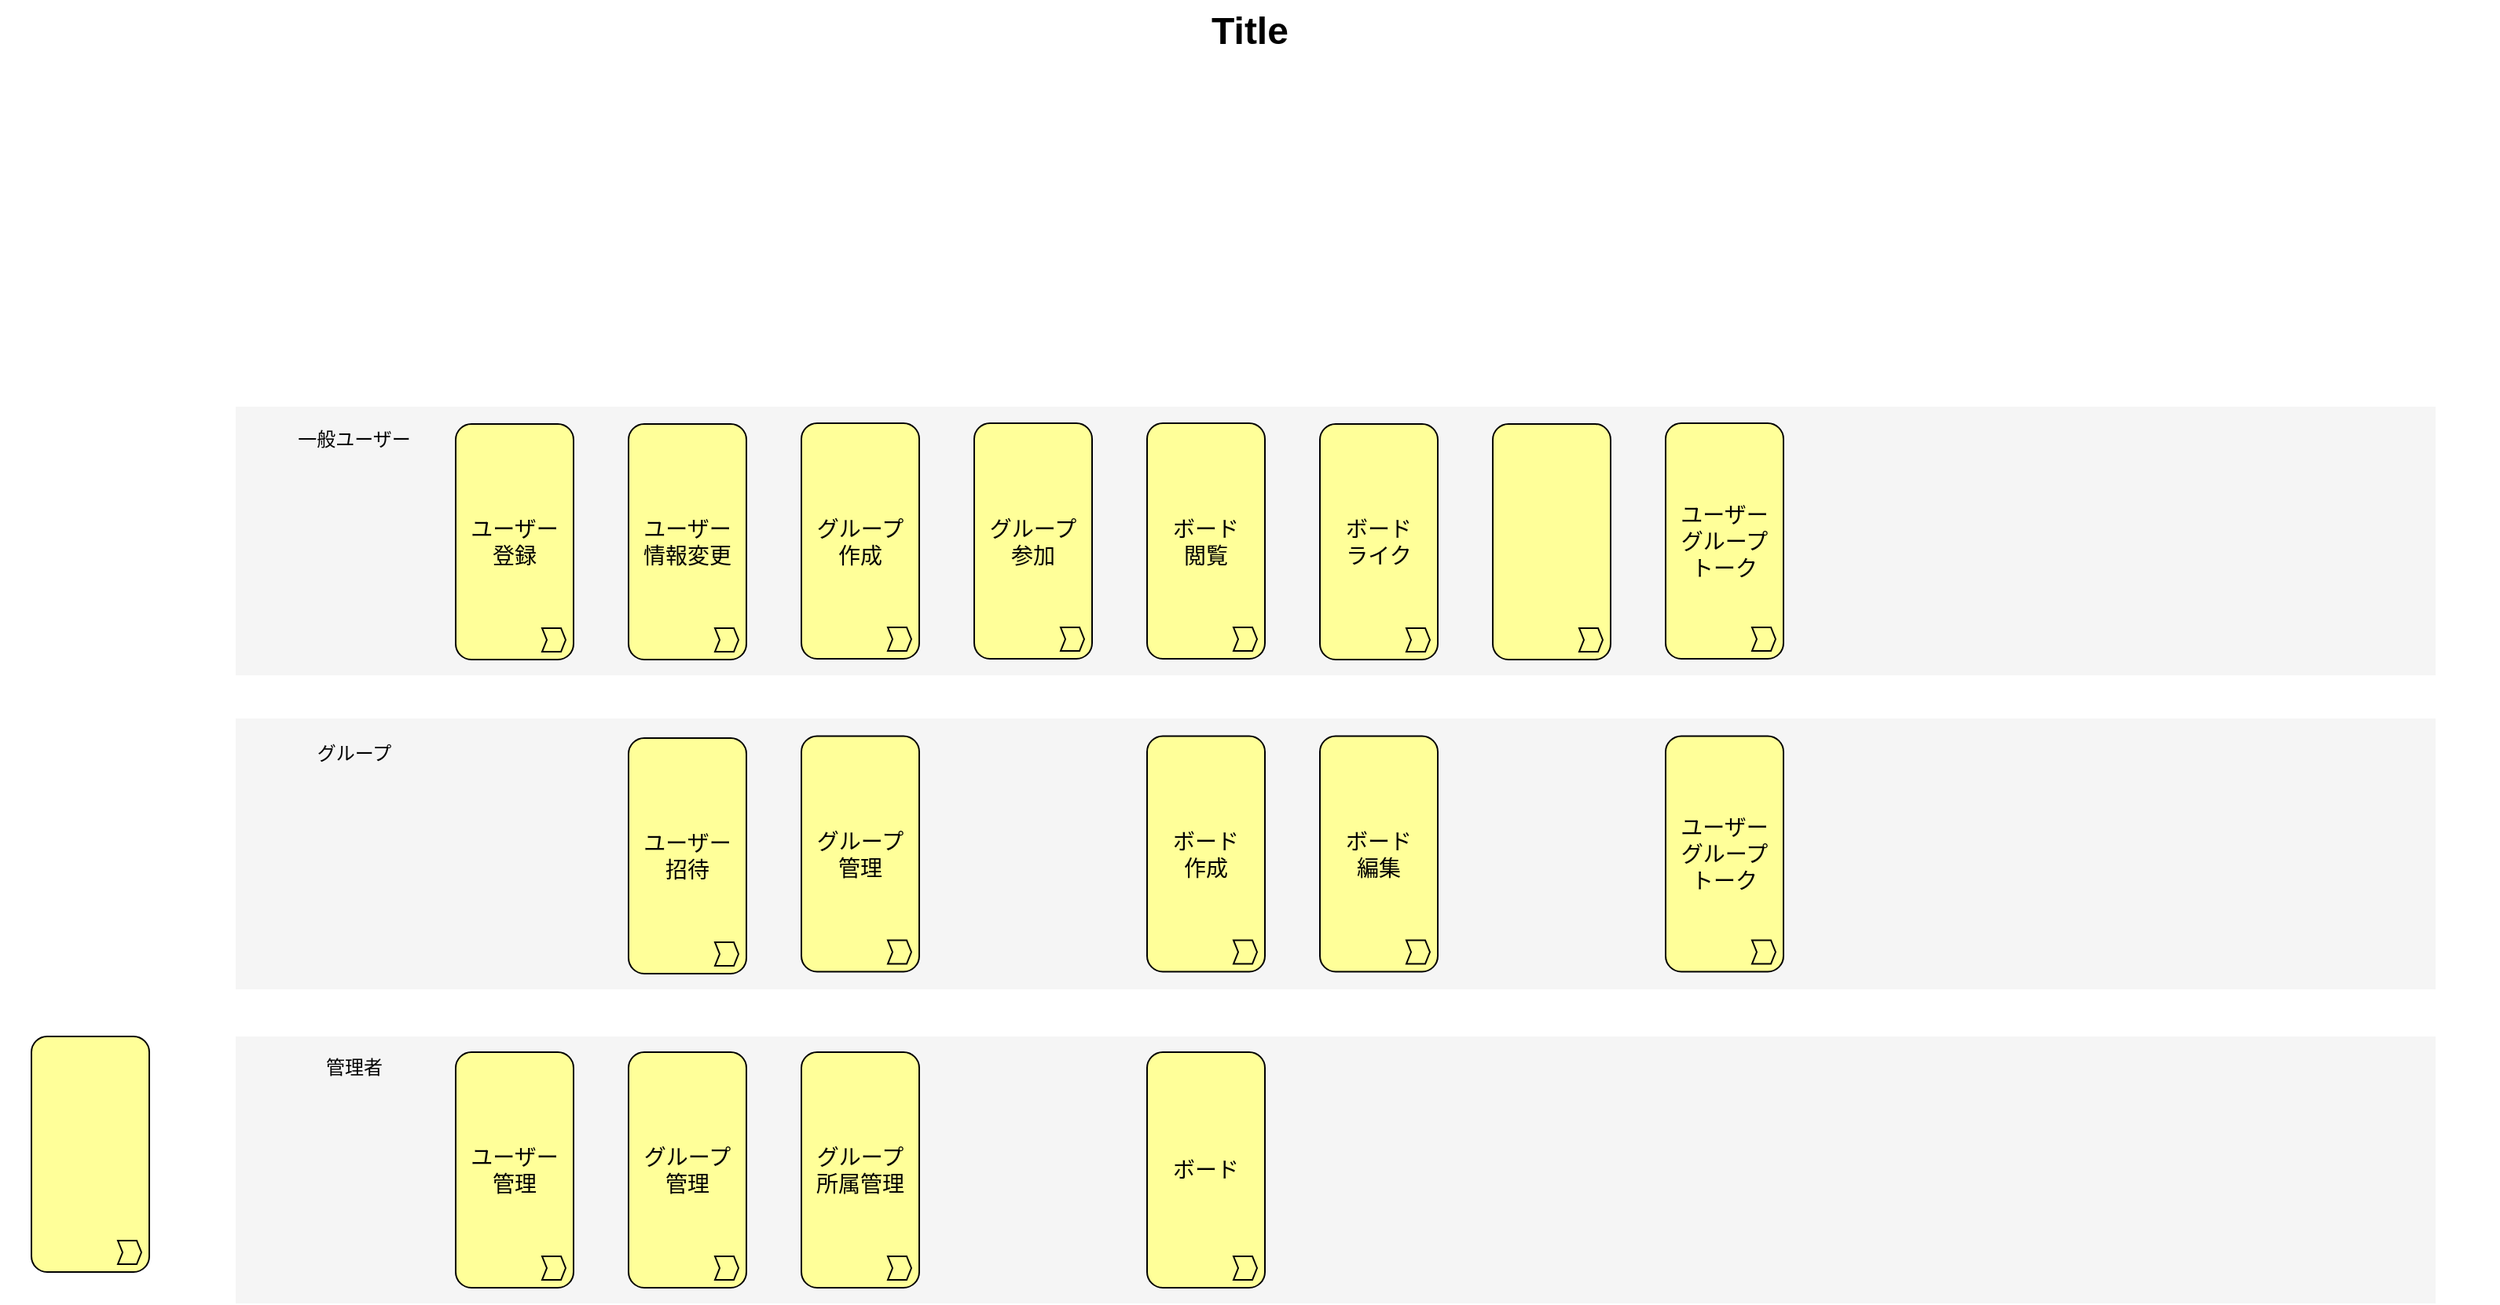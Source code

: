 <mxfile version="20.2.3" type="device" pages="8"><diagram id="6I0OCvxSQrVGMHxT2VVA" name="機能一覧"><mxGraphModel dx="1278" dy="641" grid="1" gridSize="10" guides="1" tooltips="1" connect="1" arrows="1" fold="1" page="1" pageScale="1" pageWidth="850" pageHeight="1100" math="0" shadow="0"><root><mxCell id="0"/><mxCell id="1" parent="0"/><mxCell id="dKdSaXE48SgPbhcamS2K-32" value="" style="whiteSpace=wrap;html=1;strokeColor=none;strokeWidth=1;fillColor=#f5f5f5;fontSize=14;" parent="1" vertex="1"><mxGeometry x="200" y="329" width="1400" height="171" as="geometry"/></mxCell><mxCell id="dKdSaXE48SgPbhcamS2K-63" value="Title" style="text;strokeColor=none;fillColor=none;html=1;fontSize=24;fontStyle=1;verticalAlign=middle;align=center;" parent="1" vertex="1"><mxGeometry x="50" y="70" width="1590" height="40" as="geometry"/></mxCell><mxCell id="JeM3K3eLbqfYIXK_q6-m-2" value="一般ユーザー&lt;br&gt;" style="text;html=1;align=center;verticalAlign=middle;resizable=0;points=[];autosize=1;strokeColor=none;fillColor=none;" parent="1" vertex="1"><mxGeometry x="230" y="340" width="90" height="20" as="geometry"/></mxCell><mxCell id="JeM3K3eLbqfYIXK_q6-m-3" value="" style="whiteSpace=wrap;html=1;strokeColor=none;strokeWidth=1;fillColor=#f5f5f5;fontSize=14;" parent="1" vertex="1"><mxGeometry x="200" y="527.5" width="1400" height="172.5" as="geometry"/></mxCell><mxCell id="JeM3K3eLbqfYIXK_q6-m-15" value="" style="whiteSpace=wrap;html=1;strokeColor=none;strokeWidth=1;fillColor=#f5f5f5;fontSize=14;" parent="1" vertex="1"><mxGeometry x="200" y="730" width="1400" height="170" as="geometry"/></mxCell><mxCell id="cVXR6pmGGaSOH5mzzNSR-8" value="グループ" style="text;html=1;align=center;verticalAlign=middle;resizable=0;points=[];autosize=1;strokeColor=none;fillColor=none;" parent="1" vertex="1"><mxGeometry x="245" y="540" width="60" height="20" as="geometry"/></mxCell><mxCell id="EBWGe2CeIgan1hfbkGVT-1" value="管理者" style="text;html=1;align=center;verticalAlign=middle;resizable=0;points=[];autosize=1;strokeColor=none;fillColor=none;" parent="1" vertex="1"><mxGeometry x="250" y="740" width="50" height="20" as="geometry"/></mxCell><mxCell id="EBWGe2CeIgan1hfbkGVT-3" value="" style="html=1;whiteSpace=wrap;fillColor=#ffff99;shape=mxgraph.archimate3.application;appType=func;archiType=rounded;fontSize=14;direction=south;" parent="1" vertex="1"><mxGeometry x="70" y="730" width="75" height="150" as="geometry"/></mxCell><mxCell id="EZ3FLAp71TcwqocpDEJt-1" value="ユーザー&lt;br&gt;登録" style="html=1;whiteSpace=wrap;fillColor=#ffff99;shape=mxgraph.archimate3.application;appType=func;archiType=rounded;fontSize=14;direction=south;" parent="1" vertex="1"><mxGeometry x="340" y="340" width="75" height="150" as="geometry"/></mxCell><mxCell id="EZ3FLAp71TcwqocpDEJt-2" value="ユーザー&lt;br&gt;情報変更" style="html=1;whiteSpace=wrap;fillColor=#ffff99;shape=mxgraph.archimate3.application;appType=func;archiType=rounded;fontSize=14;direction=south;" parent="1" vertex="1"><mxGeometry x="450" y="340" width="75" height="150" as="geometry"/></mxCell><mxCell id="EZ3FLAp71TcwqocpDEJt-3" value="グループ&lt;br&gt;作成" style="html=1;whiteSpace=wrap;fillColor=#ffff99;shape=mxgraph.archimate3.application;appType=func;archiType=rounded;fontSize=14;direction=south;" parent="1" vertex="1"><mxGeometry x="560" y="339.5" width="75" height="150" as="geometry"/></mxCell><mxCell id="EZ3FLAp71TcwqocpDEJt-4" value="グループ&lt;br&gt;参加" style="html=1;whiteSpace=wrap;fillColor=#ffff99;shape=mxgraph.archimate3.application;appType=func;archiType=rounded;fontSize=14;direction=south;" parent="1" vertex="1"><mxGeometry x="670" y="339.5" width="75" height="150" as="geometry"/></mxCell><mxCell id="EZ3FLAp71TcwqocpDEJt-5" value="グループ&lt;br&gt;管理" style="html=1;whiteSpace=wrap;fillColor=#ffff99;shape=mxgraph.archimate3.application;appType=func;archiType=rounded;fontSize=14;direction=south;" parent="1" vertex="1"><mxGeometry x="560" y="538.75" width="75" height="150" as="geometry"/></mxCell><mxCell id="EZ3FLAp71TcwqocpDEJt-6" value="ユーザー&lt;br&gt;招待" style="html=1;whiteSpace=wrap;fillColor=#ffff99;shape=mxgraph.archimate3.application;appType=func;archiType=rounded;fontSize=14;direction=south;" parent="1" vertex="1"><mxGeometry x="450" y="540" width="75" height="150" as="geometry"/></mxCell><mxCell id="EZ3FLAp71TcwqocpDEJt-7" value="ボード&lt;br&gt;作成" style="html=1;whiteSpace=wrap;fillColor=#ffff99;shape=mxgraph.archimate3.application;appType=func;archiType=rounded;fontSize=14;direction=south;" parent="1" vertex="1"><mxGeometry x="780" y="538.75" width="75" height="150" as="geometry"/></mxCell><mxCell id="EZ3FLAp71TcwqocpDEJt-8" value="ボード&lt;br&gt;閲覧" style="html=1;whiteSpace=wrap;fillColor=#ffff99;shape=mxgraph.archimate3.application;appType=func;archiType=rounded;fontSize=14;direction=south;" parent="1" vertex="1"><mxGeometry x="780" y="339.5" width="75" height="150" as="geometry"/></mxCell><mxCell id="EZ3FLAp71TcwqocpDEJt-9" value="ユーザー&lt;br&gt;管理" style="html=1;whiteSpace=wrap;fillColor=#ffff99;shape=mxgraph.archimate3.application;appType=func;archiType=rounded;fontSize=14;direction=south;" parent="1" vertex="1"><mxGeometry x="340" y="740" width="75" height="150" as="geometry"/></mxCell><mxCell id="EZ3FLAp71TcwqocpDEJt-10" value="グループ&lt;br&gt;管理" style="html=1;whiteSpace=wrap;fillColor=#ffff99;shape=mxgraph.archimate3.application;appType=func;archiType=rounded;fontSize=14;direction=south;" parent="1" vertex="1"><mxGeometry x="450" y="740" width="75" height="150" as="geometry"/></mxCell><mxCell id="EZ3FLAp71TcwqocpDEJt-11" value="ボード" style="html=1;whiteSpace=wrap;fillColor=#ffff99;shape=mxgraph.archimate3.application;appType=func;archiType=rounded;fontSize=14;direction=south;" parent="1" vertex="1"><mxGeometry x="780" y="740" width="75" height="150" as="geometry"/></mxCell><mxCell id="EZ3FLAp71TcwqocpDEJt-12" value="グループ&lt;br&gt;所属管理" style="html=1;whiteSpace=wrap;fillColor=#ffff99;shape=mxgraph.archimate3.application;appType=func;archiType=rounded;fontSize=14;direction=south;" parent="1" vertex="1"><mxGeometry x="560" y="740" width="75" height="150" as="geometry"/></mxCell><mxCell id="EZ3FLAp71TcwqocpDEJt-13" value="ボード&lt;br&gt;ライク" style="html=1;whiteSpace=wrap;fillColor=#ffff99;shape=mxgraph.archimate3.application;appType=func;archiType=rounded;fontSize=14;direction=south;" parent="1" vertex="1"><mxGeometry x="890" y="340" width="75" height="150" as="geometry"/></mxCell><mxCell id="EZ3FLAp71TcwqocpDEJt-14" value="ユーザー&lt;br&gt;グループ&lt;br&gt;トーク" style="html=1;whiteSpace=wrap;fillColor=#ffff99;shape=mxgraph.archimate3.application;appType=func;archiType=rounded;fontSize=14;direction=south;" parent="1" vertex="1"><mxGeometry x="1110" y="339.5" width="75" height="150" as="geometry"/></mxCell><mxCell id="EZ3FLAp71TcwqocpDEJt-15" value="ユーザー&lt;br&gt;グループ&lt;br&gt;トーク" style="html=1;whiteSpace=wrap;fillColor=#ffff99;shape=mxgraph.archimate3.application;appType=func;archiType=rounded;fontSize=14;direction=south;" parent="1" vertex="1"><mxGeometry x="1110" y="538.75" width="75" height="150" as="geometry"/></mxCell><mxCell id="WzirM5LPtZiaPHznd2pX-1" value="ボード&lt;br&gt;編集" style="html=1;whiteSpace=wrap;fillColor=#ffff99;shape=mxgraph.archimate3.application;appType=func;archiType=rounded;fontSize=14;direction=south;" parent="1" vertex="1"><mxGeometry x="890" y="538.75" width="75" height="150" as="geometry"/></mxCell><mxCell id="WzirM5LPtZiaPHznd2pX-2" value="" style="html=1;whiteSpace=wrap;fillColor=#ffff99;shape=mxgraph.archimate3.application;appType=func;archiType=rounded;fontSize=14;direction=south;" parent="1" vertex="1"><mxGeometry x="1000" y="340" width="75" height="150" as="geometry"/></mxCell></root></mxGraphModel></diagram><diagram id="6HOYyKs-ymCIUbaP6Rgb" name="画面一覧"><mxGraphModel dx="1278" dy="641" grid="1" gridSize="10" guides="1" tooltips="1" connect="1" arrows="1" fold="1" page="1" pageScale="1" pageWidth="827" pageHeight="1169" math="0" shadow="0"><root><mxCell id="aW-relNVSMiuNpziL4Ps-0"/><mxCell id="aW-relNVSMiuNpziL4Ps-1" parent="aW-relNVSMiuNpziL4Ps-0"/></root></mxGraphModel></diagram><diagram name="ランディング" id="3_oxv6Lq7BWPPe_AK3Gq"><mxGraphModel dx="2105" dy="641" grid="1" gridSize="10" guides="1" tooltips="1" connect="1" arrows="1" fold="1" page="1" pageScale="1" pageWidth="827" pageHeight="1169" math="0" shadow="0"><root><mxCell id="pJSRJ9MuRlhQvBlg_IIg-0"/><mxCell id="pJSRJ9MuRlhQvBlg_IIg-1" parent="pJSRJ9MuRlhQvBlg_IIg-0"/><mxCell id="pJSRJ9MuRlhQvBlg_IIg-2" value="" style="strokeWidth=1;shadow=0;dashed=0;align=center;html=1;shape=mxgraph.mockup.containers.browserWindow;rSize=0;strokeColor=#0A0A0A;mainText=,;recursiveResize=0;rounded=0;labelBackgroundColor=none;fontFamily=Verdana;fontSize=12" parent="pJSRJ9MuRlhQvBlg_IIg-1" vertex="1"><mxGeometry x="-780" y="50" width="1050" height="750" as="geometry"/></mxCell><mxCell id="pJSRJ9MuRlhQvBlg_IIg-3" value="Page 1" style="strokeWidth=1;shadow=0;dashed=0;align=center;html=1;shape=mxgraph.mockup.containers.anchor;fontSize=17;fontColor=#666666;align=left;" parent="pJSRJ9MuRlhQvBlg_IIg-2" vertex="1"><mxGeometry x="60" y="12" width="110" height="26" as="geometry"/></mxCell><mxCell id="pJSRJ9MuRlhQvBlg_IIg-4" value="https://www.default.com" style="strokeWidth=1;shadow=0;dashed=0;align=center;html=1;shape=mxgraph.mockup.containers.anchor;rSize=0;fontSize=17;fontColor=#666666;align=left;" parent="pJSRJ9MuRlhQvBlg_IIg-2" vertex="1"><mxGeometry x="130" y="60" width="250" height="26" as="geometry"/></mxCell><mxCell id="7SzCKCZni9Tuqq65JCZ7-0" value="" style="rounded=0;whiteSpace=wrap;html=1;" parent="pJSRJ9MuRlhQvBlg_IIg-2" vertex="1"><mxGeometry x="140" y="160" width="330" height="430" as="geometry"/></mxCell><mxCell id="7SzCKCZni9Tuqq65JCZ7-1" value="Googleでログイン" style="rounded=1;whiteSpace=wrap;html=1;" parent="pJSRJ9MuRlhQvBlg_IIg-2" vertex="1"><mxGeometry x="190" y="220" width="230" height="40" as="geometry"/></mxCell><mxCell id="7SzCKCZni9Tuqq65JCZ7-2" value="Facebookでログイン" style="rounded=1;whiteSpace=wrap;html=1;" parent="pJSRJ9MuRlhQvBlg_IIg-2" vertex="1"><mxGeometry x="190" y="270" width="230" height="40" as="geometry"/></mxCell><mxCell id="7SzCKCZni9Tuqq65JCZ7-4" value="" style="line;strokeWidth=2;html=1;" parent="pJSRJ9MuRlhQvBlg_IIg-2" vertex="1"><mxGeometry x="170" y="330" width="100" height="10" as="geometry"/></mxCell><mxCell id="7SzCKCZni9Tuqq65JCZ7-5" value="" style="line;strokeWidth=2;html=1;" parent="pJSRJ9MuRlhQvBlg_IIg-2" vertex="1"><mxGeometry x="330" y="330" width="110" height="10" as="geometry"/></mxCell><mxCell id="7SzCKCZni9Tuqq65JCZ7-6" value="OR" style="text;html=1;align=center;verticalAlign=middle;resizable=0;points=[];autosize=1;strokeColor=none;fillColor=none;" parent="pJSRJ9MuRlhQvBlg_IIg-2" vertex="1"><mxGeometry x="285" y="325" width="30" height="20" as="geometry"/></mxCell><mxCell id="7SzCKCZni9Tuqq65JCZ7-8" value="email" style="rounded=1;whiteSpace=wrap;html=1;" parent="pJSRJ9MuRlhQvBlg_IIg-2" vertex="1"><mxGeometry x="190" y="370" width="230" height="40" as="geometry"/></mxCell><mxCell id="7SzCKCZni9Tuqq65JCZ7-9" value="password" style="rounded=1;whiteSpace=wrap;html=1;" parent="pJSRJ9MuRlhQvBlg_IIg-2" vertex="1"><mxGeometry x="190" y="420" width="230" height="40" as="geometry"/></mxCell><mxCell id="7SzCKCZni9Tuqq65JCZ7-10" value="Log in" style="text;strokeColor=none;fillColor=none;html=1;fontSize=24;fontStyle=1;verticalAlign=middle;align=center;" parent="pJSRJ9MuRlhQvBlg_IIg-2" vertex="1"><mxGeometry x="250" y="170" width="100" height="40" as="geometry"/></mxCell><mxCell id="7SzCKCZni9Tuqq65JCZ7-11" value="Log in" style="rounded=0;whiteSpace=wrap;html=1;" parent="pJSRJ9MuRlhQvBlg_IIg-2" vertex="1"><mxGeometry x="190" y="480" width="230" height="40" as="geometry"/></mxCell><mxCell id="7SzCKCZni9Tuqq65JCZ7-12" value="Don't have an account? Sign up" style="text;html=1;align=center;verticalAlign=middle;resizable=0;points=[];autosize=1;strokeColor=none;fillColor=none;" parent="pJSRJ9MuRlhQvBlg_IIg-2" vertex="1"><mxGeometry x="205" y="545" width="190" height="20" as="geometry"/></mxCell><mxCell id="7SzCKCZni9Tuqq65JCZ7-13" value="サービス詳細" style="ellipse;whiteSpace=wrap;html=1;" parent="pJSRJ9MuRlhQvBlg_IIg-2" vertex="1"><mxGeometry x="550" y="135" width="460" height="480" as="geometry"/></mxCell><mxCell id="7SzCKCZni9Tuqq65JCZ7-28" value="" style="line;strokeWidth=1;html=1;" parent="pJSRJ9MuRlhQvBlg_IIg-2" vertex="1"><mxGeometry y="640" width="1050" height="10" as="geometry"/></mxCell><mxCell id="7SzCKCZni9Tuqq65JCZ7-29" value="Gibrary" style="text;strokeColor=none;fillColor=none;html=1;fontSize=24;fontStyle=1;verticalAlign=middle;align=center;" parent="pJSRJ9MuRlhQvBlg_IIg-2" vertex="1"><mxGeometry x="50" y="680" width="110" height="40" as="geometry"/></mxCell><mxCell id="7SzCKCZni9Tuqq65JCZ7-30" value="Copyright 2022-2022 gibrary.com" style="text;html=1;align=center;verticalAlign=middle;resizable=0;points=[];autosize=1;strokeColor=none;fillColor=none;" parent="pJSRJ9MuRlhQvBlg_IIg-2" vertex="1"><mxGeometry x="800" y="690" width="190" height="20" as="geometry"/></mxCell><mxCell id="7SzCKCZni9Tuqq65JCZ7-15" value="" style="rounded=0;whiteSpace=wrap;html=1;" parent="pJSRJ9MuRlhQvBlg_IIg-1" vertex="1"><mxGeometry x="-640" y="870" width="330" height="540" as="geometry"/></mxCell><mxCell id="7SzCKCZni9Tuqq65JCZ7-16" value="Sign up&amp;nbsp;" style="text;strokeColor=none;fillColor=none;html=1;fontSize=24;fontStyle=1;verticalAlign=middle;align=center;" parent="pJSRJ9MuRlhQvBlg_IIg-1" vertex="1"><mxGeometry x="-525" y="890" width="100" height="40" as="geometry"/></mxCell><mxCell id="7SzCKCZni9Tuqq65JCZ7-17" value="Googleで登録" style="rounded=1;whiteSpace=wrap;html=1;" parent="pJSRJ9MuRlhQvBlg_IIg-1" vertex="1"><mxGeometry x="-590" y="940" width="230" height="40" as="geometry"/></mxCell><mxCell id="7SzCKCZni9Tuqq65JCZ7-18" value="Facebookで登録" style="rounded=1;whiteSpace=wrap;html=1;" parent="pJSRJ9MuRlhQvBlg_IIg-1" vertex="1"><mxGeometry x="-590" y="990" width="230" height="40" as="geometry"/></mxCell><mxCell id="7SzCKCZni9Tuqq65JCZ7-19" value="" style="line;strokeWidth=2;html=1;" parent="pJSRJ9MuRlhQvBlg_IIg-1" vertex="1"><mxGeometry x="-610" y="1055" width="100" height="10" as="geometry"/></mxCell><mxCell id="7SzCKCZni9Tuqq65JCZ7-20" value="" style="line;strokeWidth=2;html=1;" parent="pJSRJ9MuRlhQvBlg_IIg-1" vertex="1"><mxGeometry x="-450" y="1055" width="110" height="10" as="geometry"/></mxCell><mxCell id="7SzCKCZni9Tuqq65JCZ7-21" value="OR" style="text;html=1;align=center;verticalAlign=middle;resizable=0;points=[];autosize=1;strokeColor=none;fillColor=none;" parent="pJSRJ9MuRlhQvBlg_IIg-1" vertex="1"><mxGeometry x="-495" y="1050" width="30" height="20" as="geometry"/></mxCell><mxCell id="7SzCKCZni9Tuqq65JCZ7-22" value="email" style="rounded=1;whiteSpace=wrap;html=1;" parent="pJSRJ9MuRlhQvBlg_IIg-1" vertex="1"><mxGeometry x="-590" y="1090" width="230" height="40" as="geometry"/></mxCell><mxCell id="7SzCKCZni9Tuqq65JCZ7-23" value="password" style="rounded=1;whiteSpace=wrap;html=1;" parent="pJSRJ9MuRlhQvBlg_IIg-1" vertex="1"><mxGeometry x="-590" y="1140" width="230" height="40" as="geometry"/></mxCell><mxCell id="7SzCKCZni9Tuqq65JCZ7-24" value="password again" style="rounded=1;whiteSpace=wrap;html=1;" parent="pJSRJ9MuRlhQvBlg_IIg-1" vertex="1"><mxGeometry x="-590" y="1190" width="230" height="40" as="geometry"/></mxCell><mxCell id="7SzCKCZni9Tuqq65JCZ7-25" value="name" style="rounded=1;whiteSpace=wrap;html=1;" parent="pJSRJ9MuRlhQvBlg_IIg-1" vertex="1"><mxGeometry x="-590" y="1240" width="230" height="40" as="geometry"/></mxCell><mxCell id="7SzCKCZni9Tuqq65JCZ7-26" value="Sign up" style="rounded=0;whiteSpace=wrap;html=1;" parent="pJSRJ9MuRlhQvBlg_IIg-1" vertex="1"><mxGeometry x="-590" y="1300" width="230" height="40" as="geometry"/></mxCell><mxCell id="7SzCKCZni9Tuqq65JCZ7-27" value="Have an account? Log in" style="text;html=1;align=center;verticalAlign=middle;resizable=0;points=[];autosize=1;strokeColor=none;fillColor=none;" parent="pJSRJ9MuRlhQvBlg_IIg-1" vertex="1"><mxGeometry x="-555" y="1365" width="150" height="20" as="geometry"/></mxCell><mxCell id="7SzCKCZni9Tuqq65JCZ7-14" value="" style="shape=flexArrow;endArrow=classic;startArrow=classic;html=1;rounded=0;exitX=0.515;exitY=0;exitDx=0;exitDy=0;exitPerimeter=0;" parent="pJSRJ9MuRlhQvBlg_IIg-1" source="7SzCKCZni9Tuqq65JCZ7-15" edge="1"><mxGeometry width="100" height="100" relative="1" as="geometry"><mxPoint x="-470" y="810" as="sourcePoint"/><mxPoint x="-470" y="660" as="targetPoint"/></mxGeometry></mxCell></root></mxGraphModel></diagram><diagram id="wV5e-uUX7K6Dczd0-woE" name="ホーム／投稿閲覧"><mxGraphModel dx="1278" dy="641" grid="1" gridSize="10" guides="1" tooltips="1" connect="1" arrows="1" fold="1" page="1" pageScale="1" pageWidth="827" pageHeight="1169" math="0" shadow="0"><root><mxCell id="v3B0_am1n4glTfWgtKCE-0"/><mxCell id="v3B0_am1n4glTfWgtKCE-1" parent="v3B0_am1n4glTfWgtKCE-0"/><mxCell id="73vCfGWuzRwfE3nrBOBB-0" value="" style="strokeWidth=1;shadow=0;dashed=0;align=center;html=1;shape=mxgraph.mockup.containers.browserWindow;rSize=0;strokeColor=#0A0A0A;mainText=,;recursiveResize=0;rounded=0;labelBackgroundColor=none;fontFamily=Verdana;fontSize=12" parent="v3B0_am1n4glTfWgtKCE-1" vertex="1"><mxGeometry x="30" y="60" width="1050" height="790" as="geometry"/></mxCell><mxCell id="73vCfGWuzRwfE3nrBOBB-1" value="Page 1" style="strokeWidth=1;shadow=0;dashed=0;align=center;html=1;shape=mxgraph.mockup.containers.anchor;fontSize=17;fontColor=#666666;align=left;" parent="73vCfGWuzRwfE3nrBOBB-0" vertex="1"><mxGeometry x="60" y="12" width="110" height="26" as="geometry"/></mxCell><mxCell id="73vCfGWuzRwfE3nrBOBB-2" value="https://www.default.com" style="strokeWidth=1;shadow=0;dashed=0;align=center;html=1;shape=mxgraph.mockup.containers.anchor;rSize=0;fontSize=17;fontColor=#666666;align=left;" parent="73vCfGWuzRwfE3nrBOBB-0" vertex="1"><mxGeometry x="130" y="60" width="250" height="26" as="geometry"/></mxCell><mxCell id="73vCfGWuzRwfE3nrBOBB-3" value="Groupy" style="text;strokeColor=none;fillColor=none;html=1;fontSize=24;fontStyle=1;verticalAlign=middle;align=center;" parent="73vCfGWuzRwfE3nrBOBB-0" vertex="1"><mxGeometry x="30" y="140" width="170" height="50" as="geometry"/></mxCell><mxCell id="73vCfGWuzRwfE3nrBOBB-4" value="ホーム" style="text;html=1;strokeColor=none;fillColor=none;align=center;verticalAlign=middle;whiteSpace=wrap;rounded=0;" parent="73vCfGWuzRwfE3nrBOBB-0" vertex="1"><mxGeometry x="90" y="200" width="70" height="35" as="geometry"/></mxCell><mxCell id="73vCfGWuzRwfE3nrBOBB-5" value="ボード" style="text;html=1;strokeColor=none;fillColor=none;align=center;verticalAlign=middle;whiteSpace=wrap;rounded=0;" parent="73vCfGWuzRwfE3nrBOBB-0" vertex="1"><mxGeometry x="90" y="250" width="70" height="35" as="geometry"/></mxCell><mxCell id="73vCfGWuzRwfE3nrBOBB-6" value="マイページ" style="text;html=1;strokeColor=none;fillColor=none;align=center;verticalAlign=middle;whiteSpace=wrap;rounded=0;" parent="73vCfGWuzRwfE3nrBOBB-0" vertex="1"><mxGeometry x="90" y="360" width="70" height="35" as="geometry"/></mxCell><mxCell id="PmrTaShrasBXE5cOtFbj-0" value="" style="rounded=0;whiteSpace=wrap;html=1;" parent="73vCfGWuzRwfE3nrBOBB-0" vertex="1"><mxGeometry x="230" y="190" width="760" height="550" as="geometry"/></mxCell><mxCell id="PmrTaShrasBXE5cOtFbj-2" value="検索" style="text;html=1;strokeColor=none;fillColor=none;align=center;verticalAlign=middle;whiteSpace=wrap;rounded=0;" parent="73vCfGWuzRwfE3nrBOBB-0" vertex="1"><mxGeometry x="75" y="310" width="100" height="20" as="geometry"/></mxCell><mxCell id="PmrTaShrasBXE5cOtFbj-3" value="" style="rounded=0;whiteSpace=wrap;html=1;" parent="73vCfGWuzRwfE3nrBOBB-0" vertex="1"><mxGeometry x="280" y="235" width="660" height="145" as="geometry"/></mxCell><mxCell id="PmrTaShrasBXE5cOtFbj-4" value="Icon" style="icon;html=1;image=img/clipart/Gear_128x128.png" parent="73vCfGWuzRwfE3nrBOBB-0" vertex="1"><mxGeometry x="300" y="250" width="40" height="38.75" as="geometry"/></mxCell><mxCell id="PmrTaShrasBXE5cOtFbj-5" value="&lt;font style=&quot;font-size: 18px&quot;&gt;グループ名&lt;/font&gt;" style="text;strokeColor=none;fillColor=none;html=1;fontSize=24;fontStyle=1;verticalAlign=middle;align=center;" parent="73vCfGWuzRwfE3nrBOBB-0" vertex="1"><mxGeometry x="350" y="249.38" width="110" height="40" as="geometry"/></mxCell><mxCell id="PmrTaShrasBXE5cOtFbj-7" value="　グループ投稿のテキストがここに入る。&lt;br&gt;　最大文字数は１２０文字（予定）&lt;br&gt;　" style="text;html=1;strokeColor=none;fillColor=none;align=left;verticalAlign=top;whiteSpace=wrap;rounded=0;" parent="73vCfGWuzRwfE3nrBOBB-0" vertex="1"><mxGeometry x="370" y="290" width="510" height="60" as="geometry"/></mxCell><mxCell id="PmrTaShrasBXE5cOtFbj-8" value="Like" style="label;whiteSpace=wrap;html=1;image=img/clipart/Gear_128x128.png" parent="73vCfGWuzRwfE3nrBOBB-0" vertex="1"><mxGeometry x="350" y="340" width="90" height="30" as="geometry"/></mxCell><mxCell id="PmrTaShrasBXE5cOtFbj-9" value="Reply" style="label;whiteSpace=wrap;html=1;image=img/clipart/Gear_128x128.png" parent="73vCfGWuzRwfE3nrBOBB-0" vertex="1"><mxGeometry x="460" y="340" width="90" height="30" as="geometry"/></mxCell><mxCell id="PmrTaShrasBXE5cOtFbj-11" value="上と同じ" style="rounded=0;whiteSpace=wrap;html=1;" parent="73vCfGWuzRwfE3nrBOBB-0" vertex="1"><mxGeometry x="280" y="395" width="660" height="145" as="geometry"/></mxCell><mxCell id="PmrTaShrasBXE5cOtFbj-12" value="上と同じ" style="rounded=0;whiteSpace=wrap;html=1;" parent="73vCfGWuzRwfE3nrBOBB-0" vertex="1"><mxGeometry x="280" y="560" width="660" height="145" as="geometry"/></mxCell><mxCell id="PmrTaShrasBXE5cOtFbj-13" value="" style="line;strokeWidth=2;direction=south;html=1;" parent="73vCfGWuzRwfE3nrBOBB-0" vertex="1"><mxGeometry x="960" y="227.5" width="10" height="482.5" as="geometry"/></mxCell><mxCell id="PmrTaShrasBXE5cOtFbj-15" value="" style="shape=crossbar;whiteSpace=wrap;html=1;rounded=1;direction=south;" parent="73vCfGWuzRwfE3nrBOBB-0" vertex="1"><mxGeometry x="955" y="230" width="20" height="120" as="geometry"/></mxCell><mxCell id="PmrTaShrasBXE5cOtFbj-16" value="" style="line;strokeWidth=4;direction=south;html=1;perimeter=backbonePerimeter;points=[];outlineConnect=0;" parent="73vCfGWuzRwfE3nrBOBB-0" vertex="1"><mxGeometry x="960" y="230" width="10" height="120" as="geometry"/></mxCell></root></mxGraphModel></diagram><diagram name="検索" id="ot3SCadPKj1HKo8ke6tF"><mxGraphModel dx="1278" dy="641" grid="1" gridSize="10" guides="1" tooltips="1" connect="1" arrows="1" fold="1" page="1" pageScale="1" pageWidth="827" pageHeight="1169" math="0" shadow="0"><root><mxCell id="_4-auwf1T3rtz7nmYHMN-0"/><mxCell id="_4-auwf1T3rtz7nmYHMN-1" parent="_4-auwf1T3rtz7nmYHMN-0"/><mxCell id="_4-auwf1T3rtz7nmYHMN-2" value="" style="strokeWidth=1;shadow=0;dashed=0;align=center;html=1;shape=mxgraph.mockup.containers.browserWindow;rSize=0;strokeColor=#0A0A0A;mainText=,;recursiveResize=0;rounded=0;labelBackgroundColor=none;fontFamily=Verdana;fontSize=12" vertex="1" parent="_4-auwf1T3rtz7nmYHMN-1"><mxGeometry x="60" y="60" width="1050" height="1060" as="geometry"/></mxCell><mxCell id="_4-auwf1T3rtz7nmYHMN-3" value="Page 1" style="strokeWidth=1;shadow=0;dashed=0;align=center;html=1;shape=mxgraph.mockup.containers.anchor;fontSize=17;fontColor=#666666;align=left;" vertex="1" parent="_4-auwf1T3rtz7nmYHMN-2"><mxGeometry x="60" y="12" width="110" height="26" as="geometry"/></mxCell><mxCell id="_4-auwf1T3rtz7nmYHMN-4" value="https://www.default.com" style="strokeWidth=1;shadow=0;dashed=0;align=center;html=1;shape=mxgraph.mockup.containers.anchor;rSize=0;fontSize=17;fontColor=#666666;align=left;" vertex="1" parent="_4-auwf1T3rtz7nmYHMN-2"><mxGeometry x="130" y="60" width="250" height="26" as="geometry"/></mxCell><mxCell id="_4-auwf1T3rtz7nmYHMN-5" value="Groupy" style="text;strokeColor=none;fillColor=none;html=1;fontSize=24;fontStyle=1;verticalAlign=middle;align=center;" vertex="1" parent="_4-auwf1T3rtz7nmYHMN-2"><mxGeometry x="30" y="140" width="170" height="50" as="geometry"/></mxCell><mxCell id="_4-auwf1T3rtz7nmYHMN-6" value="ホーム" style="text;html=1;strokeColor=none;fillColor=none;align=center;verticalAlign=middle;whiteSpace=wrap;rounded=0;" vertex="1" parent="_4-auwf1T3rtz7nmYHMN-2"><mxGeometry x="90" y="200" width="70" height="35" as="geometry"/></mxCell><mxCell id="_4-auwf1T3rtz7nmYHMN-7" value="ボード" style="text;html=1;strokeColor=none;fillColor=none;align=center;verticalAlign=middle;whiteSpace=wrap;rounded=0;" vertex="1" parent="_4-auwf1T3rtz7nmYHMN-2"><mxGeometry x="90" y="250" width="70" height="35" as="geometry"/></mxCell><mxCell id="_4-auwf1T3rtz7nmYHMN-8" value="マイページ" style="text;html=1;strokeColor=none;fillColor=none;align=center;verticalAlign=middle;whiteSpace=wrap;rounded=0;" vertex="1" parent="_4-auwf1T3rtz7nmYHMN-2"><mxGeometry x="90" y="360" width="70" height="35" as="geometry"/></mxCell><mxCell id="_4-auwf1T3rtz7nmYHMN-10" value="検索" style="text;html=1;strokeColor=none;fillColor=none;align=center;verticalAlign=middle;whiteSpace=wrap;rounded=0;" vertex="1" parent="_4-auwf1T3rtz7nmYHMN-2"><mxGeometry x="75" y="310" width="100" height="20" as="geometry"/></mxCell><mxCell id="kUCCd2PKdqizpOrDI82L-0" value="" style="rounded=0;whiteSpace=wrap;html=1;" vertex="1" parent="_4-auwf1T3rtz7nmYHMN-2"><mxGeometry x="220" y="280" width="770" height="670" as="geometry"/></mxCell><mxCell id="kUCCd2PKdqizpOrDI82L-2" value="&lt;font style=&quot;font-size: 14px;&quot;&gt;ユーザー&lt;/font&gt;" style="text;html=1;strokeColor=none;fillColor=none;align=center;verticalAlign=middle;whiteSpace=wrap;rounded=0;" vertex="1" parent="_4-auwf1T3rtz7nmYHMN-2"><mxGeometry x="310" y="300" width="60" height="30" as="geometry"/></mxCell><mxCell id="kUCCd2PKdqizpOrDI82L-3" value="&lt;font style=&quot;font-size: 14px;&quot;&gt;グループ&lt;/font&gt;" style="text;html=1;strokeColor=none;fillColor=none;align=center;verticalAlign=middle;whiteSpace=wrap;rounded=0;" vertex="1" parent="_4-auwf1T3rtz7nmYHMN-2"><mxGeometry x="480" y="300" width="60" height="30" as="geometry"/></mxCell><mxCell id="kUCCd2PKdqizpOrDI82L-4" value="&lt;font style=&quot;font-size: 14px;&quot;&gt;投稿&lt;/font&gt;" style="text;html=1;strokeColor=none;fillColor=none;align=center;verticalAlign=middle;whiteSpace=wrap;rounded=0;" vertex="1" parent="_4-auwf1T3rtz7nmYHMN-2"><mxGeometry x="660" y="300" width="60" height="30" as="geometry"/></mxCell><mxCell id="kUCCd2PKdqizpOrDI82L-5" value="&lt;font style=&quot;font-size: 14px;&quot;&gt;ボード&lt;/font&gt;" style="text;html=1;strokeColor=none;fillColor=none;align=center;verticalAlign=middle;whiteSpace=wrap;rounded=0;" vertex="1" parent="_4-auwf1T3rtz7nmYHMN-2"><mxGeometry x="840" y="300" width="60" height="30" as="geometry"/></mxCell><mxCell id="kUCCd2PKdqizpOrDI82L-6" value="" style="rounded=0;whiteSpace=wrap;html=1;fontSize=14;" vertex="1" parent="_4-auwf1T3rtz7nmYHMN-2"><mxGeometry x="250" y="340" width="720" height="587.5" as="geometry"/></mxCell><mxCell id="kUCCd2PKdqizpOrDI82L-7" value="" style="rounded=1;whiteSpace=wrap;html=1;fontSize=14;" vertex="1" parent="_4-auwf1T3rtz7nmYHMN-2"><mxGeometry x="270" y="370" width="660" height="90" as="geometry"/></mxCell><mxCell id="kUCCd2PKdqizpOrDI82L-8" value="" style="shape=crossbar;whiteSpace=wrap;html=1;rounded=1;direction=south;fontSize=14;" vertex="1" parent="_4-auwf1T3rtz7nmYHMN-2"><mxGeometry x="940" y="360" width="20" height="120" as="geometry"/></mxCell><mxCell id="kUCCd2PKdqizpOrDI82L-9" value="" style="shape=crossbar;whiteSpace=wrap;html=1;rounded=1;direction=south;fontSize=14;" vertex="1" parent="_4-auwf1T3rtz7nmYHMN-2"><mxGeometry x="940" y="360" width="20" height="541.25" as="geometry"/></mxCell><mxCell id="kUCCd2PKdqizpOrDI82L-11" value="" style="line;strokeWidth=4;direction=south;html=1;perimeter=backbonePerimeter;points=[];outlineConnect=0;fontSize=14;" vertex="1" parent="_4-auwf1T3rtz7nmYHMN-2"><mxGeometry x="950" y="370" width="10" height="110" as="geometry"/></mxCell><mxCell id="kUCCd2PKdqizpOrDI82L-12" value="" style="rounded=0;whiteSpace=wrap;html=1;fontSize=14;" vertex="1" parent="_4-auwf1T3rtz7nmYHMN-2"><mxGeometry x="220" y="140" width="770" height="120" as="geometry"/></mxCell><mxCell id="kUCCd2PKdqizpOrDI82L-16" value="" style="rounded=1;whiteSpace=wrap;html=1;fontSize=14;" vertex="1" parent="_4-auwf1T3rtz7nmYHMN-2"><mxGeometry x="420" y="160" width="480" height="40" as="geometry"/></mxCell><mxCell id="kUCCd2PKdqizpOrDI82L-17" value="&lt;font style=&quot;font-size: 14px;&quot;&gt;キーワード&lt;/font&gt;" style="text;html=1;strokeColor=none;fillColor=none;align=center;verticalAlign=middle;whiteSpace=wrap;rounded=0;" vertex="1" parent="_4-auwf1T3rtz7nmYHMN-2"><mxGeometry x="300" y="165" width="90" height="30" as="geometry"/></mxCell><mxCell id="kUCCd2PKdqizpOrDI82L-18" value="検索" style="rounded=1;whiteSpace=wrap;html=1;fontSize=14;" vertex="1" parent="_4-auwf1T3rtz7nmYHMN-2"><mxGeometry x="530" y="220" width="120" height="30" as="geometry"/></mxCell></root></mxGraphModel></diagram><diagram name="ボード" id="VLYyzSxp56MU-nXjTc-Y"><mxGraphModel dx="2105" dy="641" grid="1" gridSize="10" guides="1" tooltips="1" connect="1" arrows="1" fold="1" page="1" pageScale="1" pageWidth="827" pageHeight="1169" math="0" shadow="0"><root><mxCell id="h6VaSXC-z-JZSoqPlnxC-0"/><mxCell id="h6VaSXC-z-JZSoqPlnxC-1" parent="h6VaSXC-z-JZSoqPlnxC-0"/><mxCell id="h6VaSXC-z-JZSoqPlnxC-2" value="" style="strokeWidth=1;shadow=0;dashed=0;align=center;html=1;shape=mxgraph.mockup.containers.browserWindow;rSize=0;strokeColor=#0A0A0A;mainText=,;recursiveResize=0;rounded=0;labelBackgroundColor=none;fontFamily=Verdana;fontSize=12" parent="h6VaSXC-z-JZSoqPlnxC-1" vertex="1"><mxGeometry x="-750" y="50" width="1050" height="1250" as="geometry"/></mxCell><mxCell id="h6VaSXC-z-JZSoqPlnxC-3" value="Page 1" style="strokeWidth=1;shadow=0;dashed=0;align=center;html=1;shape=mxgraph.mockup.containers.anchor;fontSize=17;fontColor=#666666;align=left;" parent="h6VaSXC-z-JZSoqPlnxC-2" vertex="1"><mxGeometry x="60" y="12" width="110" height="26" as="geometry"/></mxCell><mxCell id="h6VaSXC-z-JZSoqPlnxC-4" value="https://www.default.com" style="strokeWidth=1;shadow=0;dashed=0;align=center;html=1;shape=mxgraph.mockup.containers.anchor;rSize=0;fontSize=17;fontColor=#666666;align=left;" parent="h6VaSXC-z-JZSoqPlnxC-2" vertex="1"><mxGeometry x="130" y="60" width="250" height="26" as="geometry"/></mxCell><mxCell id="h6VaSXC-z-JZSoqPlnxC-6" value="Groupy" style="text;strokeColor=none;fillColor=none;html=1;fontSize=24;fontStyle=1;verticalAlign=middle;align=center;" parent="h6VaSXC-z-JZSoqPlnxC-2" vertex="1"><mxGeometry x="30" y="140" width="170" height="50" as="geometry"/></mxCell><mxCell id="QRfvN_EUnI5Y7YfMvx3X-0" value="ホーム" style="text;html=1;strokeColor=none;fillColor=none;align=center;verticalAlign=middle;whiteSpace=wrap;rounded=0;" parent="h6VaSXC-z-JZSoqPlnxC-2" vertex="1"><mxGeometry x="90" y="200" width="70" height="35" as="geometry"/></mxCell><mxCell id="QRfvN_EUnI5Y7YfMvx3X-1" value="ボード" style="text;html=1;strokeColor=none;fillColor=none;align=center;verticalAlign=middle;whiteSpace=wrap;rounded=0;" parent="h6VaSXC-z-JZSoqPlnxC-2" vertex="1"><mxGeometry x="90" y="250" width="70" height="35" as="geometry"/></mxCell><mxCell id="QRfvN_EUnI5Y7YfMvx3X-2" value="マイページ" style="text;html=1;strokeColor=none;fillColor=none;align=center;verticalAlign=middle;whiteSpace=wrap;rounded=0;" parent="h6VaSXC-z-JZSoqPlnxC-2" vertex="1"><mxGeometry x="90" y="350" width="70" height="35" as="geometry"/></mxCell><mxCell id="pbW_Je_0l8agj1DPt_GG-0" value="" style="rounded=0;whiteSpace=wrap;html=1;" parent="h6VaSXC-z-JZSoqPlnxC-2" vertex="1"><mxGeometry x="240" y="175" width="720" height="215" as="geometry"/></mxCell><mxCell id="pbW_Je_0l8agj1DPt_GG-1" value="&lt;font style=&quot;font-size: 14px&quot;&gt;フィルター&lt;/font&gt;" style="text;html=1;strokeColor=none;fillColor=none;align=center;verticalAlign=middle;whiteSpace=wrap;rounded=0;" parent="h6VaSXC-z-JZSoqPlnxC-2" vertex="1"><mxGeometry x="560" y="180" width="80" height="30" as="geometry"/></mxCell><mxCell id="pbW_Je_0l8agj1DPt_GG-2" value="セレクトボックス" style="rounded=0;whiteSpace=wrap;html=1;" parent="h6VaSXC-z-JZSoqPlnxC-2" vertex="1"><mxGeometry x="320" y="210" width="240" height="20" as="geometry"/></mxCell><mxCell id="pbW_Je_0l8agj1DPt_GG-3" value="オンライン　or　対面" style="rounded=0;whiteSpace=wrap;html=1;" parent="h6VaSXC-z-JZSoqPlnxC-2" vertex="1"><mxGeometry x="680" y="210" width="240" height="20" as="geometry"/></mxCell><mxCell id="pbW_Je_0l8agj1DPt_GG-4" value="" style="rounded=0;whiteSpace=wrap;html=1;" parent="h6VaSXC-z-JZSoqPlnxC-2" vertex="1"><mxGeometry x="320" y="250" width="240" height="20" as="geometry"/></mxCell><mxCell id="pbW_Je_0l8agj1DPt_GG-5" value="入力されている場合は他は入力不可" style="rounded=0;whiteSpace=wrap;html=1;" parent="h6VaSXC-z-JZSoqPlnxC-2" vertex="1"><mxGeometry x="680" y="290" width="240" height="20" as="geometry"/></mxCell><mxCell id="pbW_Je_0l8agj1DPt_GG-6" value="ジャンル" style="text;html=1;strokeColor=none;fillColor=none;align=center;verticalAlign=middle;whiteSpace=wrap;rounded=0;" parent="h6VaSXC-z-JZSoqPlnxC-2" vertex="1"><mxGeometry x="250" y="210" width="60" height="20" as="geometry"/></mxCell><mxCell id="pbW_Je_0l8agj1DPt_GG-8" value="日時" style="text;html=1;strokeColor=none;fillColor=none;align=center;verticalAlign=middle;whiteSpace=wrap;rounded=0;" parent="h6VaSXC-z-JZSoqPlnxC-2" vertex="1"><mxGeometry x="250" y="250" width="60" height="20" as="geometry"/></mxCell><mxCell id="pbW_Je_0l8agj1DPt_GG-7" value="タイプ" style="text;html=1;strokeColor=none;fillColor=none;align=center;verticalAlign=middle;whiteSpace=wrap;rounded=0;" parent="h6VaSXC-z-JZSoqPlnxC-2" vertex="1"><mxGeometry x="610" y="210" width="60" height="20" as="geometry"/></mxCell><mxCell id="pbW_Je_0l8agj1DPt_GG-9" value="グループキー" style="text;html=1;strokeColor=none;fillColor=none;align=center;verticalAlign=middle;whiteSpace=wrap;rounded=0;" parent="h6VaSXC-z-JZSoqPlnxC-2" vertex="1"><mxGeometry x="600" y="290" width="80" height="20" as="geometry"/></mxCell><mxCell id="pbW_Je_0l8agj1DPt_GG-10" value="X" style="rounded=0;whiteSpace=wrap;html=1;" parent="h6VaSXC-z-JZSoqPlnxC-2" vertex="1"><mxGeometry x="930" y="180" width="20" height="20" as="geometry"/></mxCell><mxCell id="MNVBv0loYXk8ef0J3WjA-0" value="検索" style="rounded=0;whiteSpace=wrap;html=1;" parent="h6VaSXC-z-JZSoqPlnxC-2" vertex="1"><mxGeometry x="555" y="335" width="90" height="35" as="geometry"/></mxCell><mxCell id="MNVBv0loYXk8ef0J3WjA-1" value="" style="rounded=0;whiteSpace=wrap;html=1;" parent="h6VaSXC-z-JZSoqPlnxC-2" vertex="1"><mxGeometry x="240" y="460" width="720" height="720" as="geometry"/></mxCell><mxCell id="dXffXLbCKM-Mhimlxwgz-0" value="入力されている場合は他は入力不可" style="rounded=0;whiteSpace=wrap;html=1;" parent="h6VaSXC-z-JZSoqPlnxC-2" vertex="1"><mxGeometry x="320" y="290" width="240" height="20" as="geometry"/></mxCell><mxCell id="dXffXLbCKM-Mhimlxwgz-1" value="キーワード" style="text;html=1;strokeColor=none;fillColor=none;align=center;verticalAlign=middle;whiteSpace=wrap;rounded=0;" parent="h6VaSXC-z-JZSoqPlnxC-2" vertex="1"><mxGeometry x="250" y="290" width="70" height="20" as="geometry"/></mxCell><mxCell id="wui2JjdlQB9oBLo1PCz6-0" value="公開" style="text;html=1;strokeColor=none;fillColor=none;align=center;verticalAlign=middle;whiteSpace=wrap;rounded=0;" parent="h6VaSXC-z-JZSoqPlnxC-2" vertex="1"><mxGeometry x="610" y="250" width="60" height="20" as="geometry"/></mxCell><mxCell id="wui2JjdlQB9oBLo1PCz6-1" value="open or close" style="rounded=0;whiteSpace=wrap;html=1;" parent="h6VaSXC-z-JZSoqPlnxC-2" vertex="1"><mxGeometry x="680" y="250" width="240" height="20" as="geometry"/></mxCell><mxCell id="wui2JjdlQB9oBLo1PCz6-2" value="関連順 or 日付順" style="rounded=0;whiteSpace=wrap;html=1;" parent="h6VaSXC-z-JZSoqPlnxC-2" vertex="1"><mxGeometry x="830" y="420" width="120" height="30" as="geometry"/></mxCell><mxCell id="wui2JjdlQB9oBLo1PCz6-6" value="" style="line;strokeWidth=2;direction=south;html=1;" parent="h6VaSXC-z-JZSoqPlnxC-2" vertex="1"><mxGeometry x="935" y="500" width="10" height="620" as="geometry"/></mxCell><mxCell id="wui2JjdlQB9oBLo1PCz6-7" value="" style="shape=crossbar;whiteSpace=wrap;html=1;rounded=1;direction=south;" parent="h6VaSXC-z-JZSoqPlnxC-2" vertex="1"><mxGeometry x="930" y="500" width="20" height="120" as="geometry"/></mxCell><mxCell id="wui2JjdlQB9oBLo1PCz6-8" value="" style="line;strokeWidth=4;direction=south;html=1;perimeter=backbonePerimeter;points=[];outlineConnect=0;" parent="h6VaSXC-z-JZSoqPlnxC-2" vertex="1"><mxGeometry x="935" y="505" width="10" height="110" as="geometry"/></mxCell><mxCell id="wui2JjdlQB9oBLo1PCz6-9" value="" style="rounded=0;whiteSpace=wrap;html=1;" parent="h6VaSXC-z-JZSoqPlnxC-2" vertex="1"><mxGeometry x="295" y="490" width="610" height="200" as="geometry"/></mxCell><mxCell id="wui2JjdlQB9oBLo1PCz6-10" value="&lt;font style=&quot;font-size: 14px&quot;&gt;&lt;b&gt;グループ名&lt;/b&gt;&lt;/font&gt;" style="text;html=1;strokeColor=none;fillColor=none;align=center;verticalAlign=middle;whiteSpace=wrap;rounded=0;" parent="h6VaSXC-z-JZSoqPlnxC-2" vertex="1"><mxGeometry x="365" y="505" width="90" height="40" as="geometry"/></mxCell><mxCell id="j-EuF7xLF075OYnUdxTs-0" value="Icon" style="icon;html=1;image=img/clipart/Gear_128x128.png" parent="h6VaSXC-z-JZSoqPlnxC-2" vertex="1"><mxGeometry x="315" y="505" width="50" height="50" as="geometry"/></mxCell><mxCell id="j-EuF7xLF075OYnUdxTs-3" value="この掲示板についての説明。&lt;br&gt;最大１２０文字での入力（予定）&lt;br&gt;" style="text;html=1;strokeColor=none;fillColor=none;align=left;verticalAlign=top;whiteSpace=wrap;rounded=0;" parent="h6VaSXC-z-JZSoqPlnxC-2" vertex="1"><mxGeometry x="645" y="570" width="246" height="65" as="geometry"/></mxCell><mxCell id="j-EuF7xLF075OYnUdxTs-4" value="画像&lt;br&gt;最大４枚使用可能" style="rounded=0;whiteSpace=wrap;html=1;" parent="h6VaSXC-z-JZSoqPlnxC-2" vertex="1"><mxGeometry x="425" y="550" width="150" height="85" as="geometry"/></mxCell><mxCell id="j-EuF7xLF075OYnUdxTs-8" value="" style="swimlane;startSize=0;" parent="h6VaSXC-z-JZSoqPlnxC-2" vertex="1"><mxGeometry x="395" y="550" width="25" height="80" as="geometry"/></mxCell><mxCell id="j-EuF7xLF075OYnUdxTs-7" value="" style="html=1;shadow=0;dashed=0;align=center;verticalAlign=middle;shape=mxgraph.arrows2.arrow;dy=0.6;dx=40;flipH=1;notch=0;" parent="j-EuF7xLF075OYnUdxTs-8" vertex="1"><mxGeometry x="5" y="30" width="15" height="20" as="geometry"/></mxCell><mxCell id="j-EuF7xLF075OYnUdxTs-9" value="" style="swimlane;startSize=0;" parent="h6VaSXC-z-JZSoqPlnxC-2" vertex="1"><mxGeometry x="580" y="550" width="25" height="80" as="geometry"/></mxCell><mxCell id="j-EuF7xLF075OYnUdxTs-6" value="" style="html=1;shadow=0;dashed=0;align=center;verticalAlign=middle;shape=mxgraph.arrows2.arrow;dy=0.6;dx=40;notch=0;" parent="j-EuF7xLF075OYnUdxTs-9" vertex="1"><mxGeometry x="5" y="30" width="15" height="20" as="geometry"/></mxCell><mxCell id="j-EuF7xLF075OYnUdxTs-11" value="メッセージを送る" style="rounded=0;whiteSpace=wrap;html=1;" parent="h6VaSXC-z-JZSoqPlnxC-2" vertex="1"><mxGeometry x="775" y="640" width="100" height="30" as="geometry"/></mxCell><mxCell id="j-EuF7xLF075OYnUdxTs-12" value="&lt;font style=&quot;font-size: 14px&quot;&gt;〇月〇〇日　〇〇：〇〇&lt;/font&gt;" style="text;html=1;strokeColor=none;fillColor=none;align=center;verticalAlign=middle;whiteSpace=wrap;rounded=0;" parent="h6VaSXC-z-JZSoqPlnxC-2" vertex="1"><mxGeometry x="645" y="545" width="160" height="20" as="geometry"/></mxCell><mxCell id="cZXbrIL0HGVmXAduHCkx-0" value="&lt;font style=&quot;font-size: 14px&quot;&gt;&lt;b&gt;募集タイトル&lt;/b&gt;&lt;/font&gt;" style="text;html=1;strokeColor=none;fillColor=none;align=center;verticalAlign=middle;whiteSpace=wrap;rounded=0;" parent="h6VaSXC-z-JZSoqPlnxC-2" vertex="1"><mxGeometry x="645" y="515" width="90" height="20" as="geometry"/></mxCell><mxCell id="cZXbrIL0HGVmXAduHCkx-1" value="" style="rounded=0;whiteSpace=wrap;html=1;" parent="h6VaSXC-z-JZSoqPlnxC-2" vertex="1"><mxGeometry x="295" y="710" width="610" height="200" as="geometry"/></mxCell><mxCell id="cZXbrIL0HGVmXAduHCkx-2" value="&lt;font style=&quot;font-size: 14px&quot;&gt;&lt;b&gt;グループ名&lt;/b&gt;&lt;/font&gt;" style="text;html=1;strokeColor=none;fillColor=none;align=center;verticalAlign=middle;whiteSpace=wrap;rounded=0;" parent="h6VaSXC-z-JZSoqPlnxC-2" vertex="1"><mxGeometry x="365" y="725" width="90" height="40" as="geometry"/></mxCell><mxCell id="cZXbrIL0HGVmXAduHCkx-3" value="Icon" style="icon;html=1;image=img/clipart/Gear_128x128.png" parent="h6VaSXC-z-JZSoqPlnxC-2" vertex="1"><mxGeometry x="315" y="725" width="50" height="50" as="geometry"/></mxCell><mxCell id="cZXbrIL0HGVmXAduHCkx-4" value="この掲示板についての説明。&lt;br&gt;最大１２０文字での入力（予定）&lt;br&gt;" style="text;html=1;strokeColor=none;fillColor=none;align=left;verticalAlign=top;whiteSpace=wrap;rounded=0;" parent="h6VaSXC-z-JZSoqPlnxC-2" vertex="1"><mxGeometry x="645" y="790" width="246" height="65" as="geometry"/></mxCell><mxCell id="cZXbrIL0HGVmXAduHCkx-5" value="画像&lt;br&gt;最大４枚使用可能" style="rounded=0;whiteSpace=wrap;html=1;" parent="h6VaSXC-z-JZSoqPlnxC-2" vertex="1"><mxGeometry x="425" y="770" width="150" height="85" as="geometry"/></mxCell><mxCell id="cZXbrIL0HGVmXAduHCkx-6" value="" style="swimlane;startSize=0;" parent="h6VaSXC-z-JZSoqPlnxC-2" vertex="1"><mxGeometry x="395" y="770" width="25" height="80" as="geometry"/></mxCell><mxCell id="cZXbrIL0HGVmXAduHCkx-7" value="" style="html=1;shadow=0;dashed=0;align=center;verticalAlign=middle;shape=mxgraph.arrows2.arrow;dy=0.6;dx=40;flipH=1;notch=0;" parent="cZXbrIL0HGVmXAduHCkx-6" vertex="1"><mxGeometry x="5" y="30" width="15" height="20" as="geometry"/></mxCell><mxCell id="cZXbrIL0HGVmXAduHCkx-8" value="" style="swimlane;startSize=0;" parent="h6VaSXC-z-JZSoqPlnxC-2" vertex="1"><mxGeometry x="580" y="770" width="25" height="80" as="geometry"/></mxCell><mxCell id="cZXbrIL0HGVmXAduHCkx-9" value="" style="html=1;shadow=0;dashed=0;align=center;verticalAlign=middle;shape=mxgraph.arrows2.arrow;dy=0.6;dx=40;notch=0;" parent="cZXbrIL0HGVmXAduHCkx-8" vertex="1"><mxGeometry x="5" y="30" width="15" height="20" as="geometry"/></mxCell><mxCell id="cZXbrIL0HGVmXAduHCkx-10" value="メッセージを送る" style="rounded=0;whiteSpace=wrap;html=1;" parent="h6VaSXC-z-JZSoqPlnxC-2" vertex="1"><mxGeometry x="775" y="860" width="100" height="30" as="geometry"/></mxCell><mxCell id="cZXbrIL0HGVmXAduHCkx-11" value="&lt;font style=&quot;font-size: 14px&quot;&gt;〇月〇〇日　〇〇：〇〇&lt;/font&gt;" style="text;html=1;strokeColor=none;fillColor=none;align=center;verticalAlign=middle;whiteSpace=wrap;rounded=0;" parent="h6VaSXC-z-JZSoqPlnxC-2" vertex="1"><mxGeometry x="645" y="765" width="160" height="20" as="geometry"/></mxCell><mxCell id="cZXbrIL0HGVmXAduHCkx-12" value="&lt;font style=&quot;font-size: 14px&quot;&gt;&lt;b&gt;募集タイトル&lt;/b&gt;&lt;/font&gt;" style="text;html=1;strokeColor=none;fillColor=none;align=center;verticalAlign=middle;whiteSpace=wrap;rounded=0;" parent="h6VaSXC-z-JZSoqPlnxC-2" vertex="1"><mxGeometry x="645" y="735" width="90" height="20" as="geometry"/></mxCell><mxCell id="cZXbrIL0HGVmXAduHCkx-13" value="" style="rounded=0;whiteSpace=wrap;html=1;" parent="h6VaSXC-z-JZSoqPlnxC-2" vertex="1"><mxGeometry x="295" y="930" width="610" height="200" as="geometry"/></mxCell><mxCell id="cZXbrIL0HGVmXAduHCkx-14" value="&lt;font style=&quot;font-size: 14px&quot;&gt;&lt;b&gt;グループ名&lt;/b&gt;&lt;/font&gt;" style="text;html=1;strokeColor=none;fillColor=none;align=center;verticalAlign=middle;whiteSpace=wrap;rounded=0;" parent="h6VaSXC-z-JZSoqPlnxC-2" vertex="1"><mxGeometry x="365" y="945" width="90" height="40" as="geometry"/></mxCell><mxCell id="cZXbrIL0HGVmXAduHCkx-15" value="Icon" style="icon;html=1;image=img/clipart/Gear_128x128.png" parent="h6VaSXC-z-JZSoqPlnxC-2" vertex="1"><mxGeometry x="315" y="945" width="50" height="50" as="geometry"/></mxCell><mxCell id="cZXbrIL0HGVmXAduHCkx-16" value="この掲示板についての説明。&lt;br&gt;最大１２０文字での入力（予定）&lt;br&gt;" style="text;html=1;strokeColor=none;fillColor=none;align=left;verticalAlign=top;whiteSpace=wrap;rounded=0;" parent="h6VaSXC-z-JZSoqPlnxC-2" vertex="1"><mxGeometry x="645" y="1010" width="246" height="65" as="geometry"/></mxCell><mxCell id="cZXbrIL0HGVmXAduHCkx-17" value="画像&lt;br&gt;最大４枚使用可能" style="rounded=0;whiteSpace=wrap;html=1;" parent="h6VaSXC-z-JZSoqPlnxC-2" vertex="1"><mxGeometry x="425" y="990" width="150" height="85" as="geometry"/></mxCell><mxCell id="cZXbrIL0HGVmXAduHCkx-18" value="" style="swimlane;startSize=0;" parent="h6VaSXC-z-JZSoqPlnxC-2" vertex="1"><mxGeometry x="395" y="990" width="25" height="80" as="geometry"/></mxCell><mxCell id="cZXbrIL0HGVmXAduHCkx-19" value="" style="html=1;shadow=0;dashed=0;align=center;verticalAlign=middle;shape=mxgraph.arrows2.arrow;dy=0.6;dx=40;flipH=1;notch=0;" parent="cZXbrIL0HGVmXAduHCkx-18" vertex="1"><mxGeometry x="5" y="30" width="15" height="20" as="geometry"/></mxCell><mxCell id="cZXbrIL0HGVmXAduHCkx-20" value="" style="swimlane;startSize=0;" parent="h6VaSXC-z-JZSoqPlnxC-2" vertex="1"><mxGeometry x="580" y="990" width="25" height="80" as="geometry"/></mxCell><mxCell id="cZXbrIL0HGVmXAduHCkx-21" value="" style="html=1;shadow=0;dashed=0;align=center;verticalAlign=middle;shape=mxgraph.arrows2.arrow;dy=0.6;dx=40;notch=0;" parent="cZXbrIL0HGVmXAduHCkx-20" vertex="1"><mxGeometry x="5" y="30" width="15" height="20" as="geometry"/></mxCell><mxCell id="cZXbrIL0HGVmXAduHCkx-22" value="メッセージを送る" style="rounded=0;whiteSpace=wrap;html=1;" parent="h6VaSXC-z-JZSoqPlnxC-2" vertex="1"><mxGeometry x="775" y="1080" width="100" height="30" as="geometry"/></mxCell><mxCell id="cZXbrIL0HGVmXAduHCkx-23" value="&lt;font style=&quot;font-size: 14px&quot;&gt;〇月〇〇日　〇〇：〇〇&lt;/font&gt;" style="text;html=1;strokeColor=none;fillColor=none;align=center;verticalAlign=middle;whiteSpace=wrap;rounded=0;" parent="h6VaSXC-z-JZSoqPlnxC-2" vertex="1"><mxGeometry x="645" y="985" width="160" height="20" as="geometry"/></mxCell><mxCell id="cZXbrIL0HGVmXAduHCkx-24" value="&lt;font style=&quot;font-size: 14px&quot;&gt;&lt;b&gt;募集タイトル&lt;/b&gt;&lt;/font&gt;" style="text;html=1;strokeColor=none;fillColor=none;align=center;verticalAlign=middle;whiteSpace=wrap;rounded=0;" parent="h6VaSXC-z-JZSoqPlnxC-2" vertex="1"><mxGeometry x="645" y="955" width="90" height="20" as="geometry"/></mxCell><mxCell id="Cda9bXcDAxqZyDucQu1c-0" value="一時保存" style="rounded=0;whiteSpace=wrap;html=1;" parent="h6VaSXC-z-JZSoqPlnxC-2" vertex="1"><mxGeometry x="660" y="640" width="100" height="30" as="geometry"/></mxCell><mxCell id="Cda9bXcDAxqZyDucQu1c-1" value="一時保存" style="rounded=0;whiteSpace=wrap;html=1;" parent="h6VaSXC-z-JZSoqPlnxC-2" vertex="1"><mxGeometry x="660" y="860" width="100" height="30" as="geometry"/></mxCell><mxCell id="Cda9bXcDAxqZyDucQu1c-2" value="一時保存" style="rounded=0;whiteSpace=wrap;html=1;" parent="h6VaSXC-z-JZSoqPlnxC-2" vertex="1"><mxGeometry x="660" y="1080" width="100" height="30" as="geometry"/></mxCell><mxCell id="pmhR0OuWTRCODcHwduNy-0" value="検索" style="text;html=1;strokeColor=none;fillColor=none;align=center;verticalAlign=middle;whiteSpace=wrap;rounded=0;" parent="h6VaSXC-z-JZSoqPlnxC-2" vertex="1"><mxGeometry x="105" y="310" width="40" height="20" as="geometry"/></mxCell></root></mxGraphModel></diagram><diagram id="hgnqrTftWIIJqN_p1dLy" name="マイページ／設定"><mxGraphModel dx="2932" dy="1810" grid="1" gridSize="10" guides="1" tooltips="1" connect="1" arrows="1" fold="1" page="1" pageScale="1" pageWidth="827" pageHeight="1169" math="0" shadow="0"><root><mxCell id="D3FBxF8oVzXxXnO1cr6T-0"/><mxCell id="D3FBxF8oVzXxXnO1cr6T-1" parent="D3FBxF8oVzXxXnO1cr6T-0"/><mxCell id="4a1MlzLtVkbfqV4BQftM-0" value="" style="strokeWidth=1;shadow=0;dashed=0;align=center;html=1;shape=mxgraph.mockup.containers.browserWindow;rSize=0;strokeColor=#0A0A0A;mainText=,;recursiveResize=0;rounded=0;labelBackgroundColor=none;fontFamily=Verdana;fontSize=12" parent="D3FBxF8oVzXxXnO1cr6T-1" vertex="1"><mxGeometry x="-960" y="-150" width="1050" height="790" as="geometry"/></mxCell><mxCell id="4a1MlzLtVkbfqV4BQftM-1" value="Page 1" style="strokeWidth=1;shadow=0;dashed=0;align=center;html=1;shape=mxgraph.mockup.containers.anchor;fontSize=17;fontColor=#666666;align=left;" parent="4a1MlzLtVkbfqV4BQftM-0" vertex="1"><mxGeometry x="60" y="12" width="110" height="26" as="geometry"/></mxCell><mxCell id="4a1MlzLtVkbfqV4BQftM-2" value="https://www.default.com" style="strokeWidth=1;shadow=0;dashed=0;align=center;html=1;shape=mxgraph.mockup.containers.anchor;rSize=0;fontSize=17;fontColor=#666666;align=left;" parent="4a1MlzLtVkbfqV4BQftM-0" vertex="1"><mxGeometry x="130" y="60" width="250" height="26" as="geometry"/></mxCell><mxCell id="4a1MlzLtVkbfqV4BQftM-3" value="Groupy" style="text;strokeColor=none;fillColor=none;html=1;fontSize=24;fontStyle=1;verticalAlign=middle;align=center;" parent="4a1MlzLtVkbfqV4BQftM-0" vertex="1"><mxGeometry x="30" y="140" width="170" height="50" as="geometry"/></mxCell><mxCell id="4a1MlzLtVkbfqV4BQftM-4" value="ホーム" style="text;html=1;strokeColor=none;fillColor=none;align=center;verticalAlign=middle;whiteSpace=wrap;rounded=0;" parent="4a1MlzLtVkbfqV4BQftM-0" vertex="1"><mxGeometry x="90" y="200" width="70" height="35" as="geometry"/></mxCell><mxCell id="4a1MlzLtVkbfqV4BQftM-5" value="ボード" style="text;html=1;strokeColor=none;fillColor=none;align=center;verticalAlign=middle;whiteSpace=wrap;rounded=0;" parent="4a1MlzLtVkbfqV4BQftM-0" vertex="1"><mxGeometry x="90" y="250" width="70" height="35" as="geometry"/></mxCell><mxCell id="4a1MlzLtVkbfqV4BQftM-6" value="マイページ" style="text;html=1;strokeColor=none;fillColor=none;align=center;verticalAlign=middle;whiteSpace=wrap;rounded=0;" parent="4a1MlzLtVkbfqV4BQftM-0" vertex="1"><mxGeometry x="90" y="350" width="70" height="35" as="geometry"/></mxCell><mxCell id="TrhH8fYQJnBS9Irsk2vQ-0" value="" style="rounded=0;whiteSpace=wrap;html=1;" parent="4a1MlzLtVkbfqV4BQftM-0" vertex="1"><mxGeometry x="220" y="170" width="760" height="550" as="geometry"/></mxCell><mxCell id="Bz8txKfR335Fc_wQfGeh-1" value="検索" style="text;html=1;strokeColor=none;fillColor=none;align=center;verticalAlign=middle;whiteSpace=wrap;rounded=0;" parent="4a1MlzLtVkbfqV4BQftM-0" vertex="1"><mxGeometry x="90" y="300" width="70" height="35" as="geometry"/></mxCell><mxCell id="Gi5x-egse_TEIzkDLRd4-2" value="設定" style="text;html=1;strokeColor=none;fillColor=none;align=center;verticalAlign=middle;whiteSpace=wrap;rounded=0;" parent="4a1MlzLtVkbfqV4BQftM-0" vertex="1"><mxGeometry x="270" y="190" width="70" height="35" as="geometry"/></mxCell><mxCell id="Gi5x-egse_TEIzkDLRd4-0" value="グループ" style="text;html=1;strokeColor=none;fillColor=none;align=center;verticalAlign=middle;whiteSpace=wrap;rounded=0;" parent="4a1MlzLtVkbfqV4BQftM-0" vertex="1"><mxGeometry x="380" y="190" width="70" height="35" as="geometry"/></mxCell><mxCell id="Gi5x-egse_TEIzkDLRd4-1" value="プロフィール" style="text;html=1;strokeColor=none;fillColor=none;align=center;verticalAlign=middle;whiteSpace=wrap;rounded=0;" parent="4a1MlzLtVkbfqV4BQftM-0" vertex="1"><mxGeometry x="490" y="190" width="80" height="35" as="geometry"/></mxCell><mxCell id="Gi5x-egse_TEIzkDLRd4-5" value="Title" style="text;strokeColor=none;fillColor=none;html=1;fontSize=24;fontStyle=1;verticalAlign=middle;align=center;" parent="4a1MlzLtVkbfqV4BQftM-0" vertex="1"><mxGeometry x="300" y="270" width="100" height="40" as="geometry"/></mxCell><mxCell id="Gi5x-egse_TEIzkDLRd4-7" value="" style="rounded=0;whiteSpace=wrap;html=1;" parent="4a1MlzLtVkbfqV4BQftM-0" vertex="1"><mxGeometry x="450" y="275" width="445" height="30" as="geometry"/></mxCell><mxCell id="Gi5x-egse_TEIzkDLRd4-8" value="" style="rounded=0;whiteSpace=wrap;html=1;" parent="4a1MlzLtVkbfqV4BQftM-0" vertex="1"><mxGeometry x="450" y="350" width="445" height="30" as="geometry"/></mxCell><mxCell id="Gi5x-egse_TEIzkDLRd4-9" value="" style="rounded=0;whiteSpace=wrap;html=1;" parent="4a1MlzLtVkbfqV4BQftM-0" vertex="1"><mxGeometry x="450" y="430" width="445" height="30" as="geometry"/></mxCell><mxCell id="Gi5x-egse_TEIzkDLRd4-10" value="Title" style="text;strokeColor=none;fillColor=none;html=1;fontSize=24;fontStyle=1;verticalAlign=middle;align=center;" parent="4a1MlzLtVkbfqV4BQftM-0" vertex="1"><mxGeometry x="300" y="347.5" width="100" height="40" as="geometry"/></mxCell><mxCell id="Gi5x-egse_TEIzkDLRd4-11" value="Title" style="text;strokeColor=none;fillColor=none;html=1;fontSize=24;fontStyle=1;verticalAlign=middle;align=center;" parent="4a1MlzLtVkbfqV4BQftM-0" vertex="1"><mxGeometry x="300" y="430" width="100" height="40" as="geometry"/></mxCell></root></mxGraphModel></diagram><diagram id="bP8LD3I0BVnUv7j5LVht" name="ER図"><mxGraphModel dx="1704" dy="2024" grid="1" gridSize="10" guides="1" tooltips="1" connect="1" arrows="1" fold="1" page="1" pageScale="1" pageWidth="827" pageHeight="1169" math="0" shadow="0"><root><mxCell id="XPuPjdVzU5doAh9PaS5g-0"/><mxCell id="XPuPjdVzU5doAh9PaS5g-1" parent="XPuPjdVzU5doAh9PaS5g-0"/><mxCell id="x3GrP3ibQw2GwbDuEWaS-0" value="Users" style="shape=table;startSize=30;container=1;collapsible=1;childLayout=tableLayout;fixedRows=1;rowLines=0;fontStyle=1;align=center;resizeLast=1;" parent="XPuPjdVzU5doAh9PaS5g-1" vertex="1"><mxGeometry x="80" y="140" width="180" height="270" as="geometry"/></mxCell><mxCell id="x3GrP3ibQw2GwbDuEWaS-1" value="" style="shape=tableRow;horizontal=0;startSize=0;swimlaneHead=0;swimlaneBody=0;fillColor=none;collapsible=0;dropTarget=0;points=[[0,0.5],[1,0.5]];portConstraint=eastwest;top=0;left=0;right=0;bottom=1;" parent="x3GrP3ibQw2GwbDuEWaS-0" vertex="1"><mxGeometry y="30" width="180" height="30" as="geometry"/></mxCell><mxCell id="x3GrP3ibQw2GwbDuEWaS-2" value="PK" style="shape=partialRectangle;connectable=0;fillColor=none;top=0;left=0;bottom=0;right=0;fontStyle=1;overflow=hidden;" parent="x3GrP3ibQw2GwbDuEWaS-1" vertex="1"><mxGeometry width="30" height="30" as="geometry"><mxRectangle width="30" height="30" as="alternateBounds"/></mxGeometry></mxCell><mxCell id="x3GrP3ibQw2GwbDuEWaS-3" value="ID" style="shape=partialRectangle;connectable=0;fillColor=none;top=0;left=0;bottom=0;right=0;align=left;spacingLeft=6;fontStyle=5;overflow=hidden;" parent="x3GrP3ibQw2GwbDuEWaS-1" vertex="1"><mxGeometry x="30" width="150" height="30" as="geometry"><mxRectangle width="150" height="30" as="alternateBounds"/></mxGeometry></mxCell><mxCell id="x3GrP3ibQw2GwbDuEWaS-4" value="" style="shape=tableRow;horizontal=0;startSize=0;swimlaneHead=0;swimlaneBody=0;fillColor=none;collapsible=0;dropTarget=0;points=[[0,0.5],[1,0.5]];portConstraint=eastwest;top=0;left=0;right=0;bottom=0;" parent="x3GrP3ibQw2GwbDuEWaS-0" vertex="1"><mxGeometry y="60" width="180" height="30" as="geometry"/></mxCell><mxCell id="x3GrP3ibQw2GwbDuEWaS-5" value="" style="shape=partialRectangle;connectable=0;fillColor=none;top=0;left=0;bottom=0;right=0;editable=1;overflow=hidden;" parent="x3GrP3ibQw2GwbDuEWaS-4" vertex="1"><mxGeometry width="30" height="30" as="geometry"><mxRectangle width="30" height="30" as="alternateBounds"/></mxGeometry></mxCell><mxCell id="x3GrP3ibQw2GwbDuEWaS-6" value="name" style="shape=partialRectangle;connectable=0;fillColor=none;top=0;left=0;bottom=0;right=0;align=left;spacingLeft=6;overflow=hidden;" parent="x3GrP3ibQw2GwbDuEWaS-4" vertex="1"><mxGeometry x="30" width="150" height="30" as="geometry"><mxRectangle width="150" height="30" as="alternateBounds"/></mxGeometry></mxCell><mxCell id="x3GrP3ibQw2GwbDuEWaS-7" value="" style="shape=tableRow;horizontal=0;startSize=0;swimlaneHead=0;swimlaneBody=0;fillColor=none;collapsible=0;dropTarget=0;points=[[0,0.5],[1,0.5]];portConstraint=eastwest;top=0;left=0;right=0;bottom=0;" parent="x3GrP3ibQw2GwbDuEWaS-0" vertex="1"><mxGeometry y="90" width="180" height="30" as="geometry"/></mxCell><mxCell id="x3GrP3ibQw2GwbDuEWaS-8" value="" style="shape=partialRectangle;connectable=0;fillColor=none;top=0;left=0;bottom=0;right=0;editable=1;overflow=hidden;" parent="x3GrP3ibQw2GwbDuEWaS-7" vertex="1"><mxGeometry width="30" height="30" as="geometry"><mxRectangle width="30" height="30" as="alternateBounds"/></mxGeometry></mxCell><mxCell id="x3GrP3ibQw2GwbDuEWaS-9" value="email" style="shape=partialRectangle;connectable=0;fillColor=none;top=0;left=0;bottom=0;right=0;align=left;spacingLeft=6;overflow=hidden;" parent="x3GrP3ibQw2GwbDuEWaS-7" vertex="1"><mxGeometry x="30" width="150" height="30" as="geometry"><mxRectangle width="150" height="30" as="alternateBounds"/></mxGeometry></mxCell><mxCell id="x3GrP3ibQw2GwbDuEWaS-10" value="" style="shape=tableRow;horizontal=0;startSize=0;swimlaneHead=0;swimlaneBody=0;fillColor=none;collapsible=0;dropTarget=0;points=[[0,0.5],[1,0.5]];portConstraint=eastwest;top=0;left=0;right=0;bottom=0;" parent="x3GrP3ibQw2GwbDuEWaS-0" vertex="1"><mxGeometry y="120" width="180" height="30" as="geometry"/></mxCell><mxCell id="x3GrP3ibQw2GwbDuEWaS-11" value="" style="shape=partialRectangle;connectable=0;fillColor=none;top=0;left=0;bottom=0;right=0;editable=1;overflow=hidden;" parent="x3GrP3ibQw2GwbDuEWaS-10" vertex="1"><mxGeometry width="30" height="30" as="geometry"><mxRectangle width="30" height="30" as="alternateBounds"/></mxGeometry></mxCell><mxCell id="x3GrP3ibQw2GwbDuEWaS-12" value="birthday" style="shape=partialRectangle;connectable=0;fillColor=none;top=0;left=0;bottom=0;right=0;align=left;spacingLeft=6;overflow=hidden;" parent="x3GrP3ibQw2GwbDuEWaS-10" vertex="1"><mxGeometry x="30" width="150" height="30" as="geometry"><mxRectangle width="150" height="30" as="alternateBounds"/></mxGeometry></mxCell><mxCell id="6TtC_OhthJH84jF_CLWc-0" value="" style="shape=tableRow;horizontal=0;startSize=0;swimlaneHead=0;swimlaneBody=0;fillColor=none;collapsible=0;dropTarget=0;points=[[0,0.5],[1,0.5]];portConstraint=eastwest;top=0;left=0;right=0;bottom=0;" parent="x3GrP3ibQw2GwbDuEWaS-0" vertex="1"><mxGeometry y="150" width="180" height="30" as="geometry"/></mxCell><mxCell id="6TtC_OhthJH84jF_CLWc-1" value="" style="shape=partialRectangle;connectable=0;fillColor=none;top=0;left=0;bottom=0;right=0;editable=1;overflow=hidden;" parent="6TtC_OhthJH84jF_CLWc-0" vertex="1"><mxGeometry width="30" height="30" as="geometry"><mxRectangle width="30" height="30" as="alternateBounds"/></mxGeometry></mxCell><mxCell id="6TtC_OhthJH84jF_CLWc-2" value="gender" style="shape=partialRectangle;connectable=0;fillColor=none;top=0;left=0;bottom=0;right=0;align=left;spacingLeft=6;overflow=hidden;" parent="6TtC_OhthJH84jF_CLWc-0" vertex="1"><mxGeometry x="30" width="150" height="30" as="geometry"><mxRectangle width="150" height="30" as="alternateBounds"/></mxGeometry></mxCell><mxCell id="6TtC_OhthJH84jF_CLWc-9" value="" style="shape=tableRow;horizontal=0;startSize=0;swimlaneHead=0;swimlaneBody=0;fillColor=none;collapsible=0;dropTarget=0;points=[[0,0.5],[1,0.5]];portConstraint=eastwest;top=0;left=0;right=0;bottom=0;" parent="x3GrP3ibQw2GwbDuEWaS-0" vertex="1"><mxGeometry y="180" width="180" height="30" as="geometry"/></mxCell><mxCell id="6TtC_OhthJH84jF_CLWc-10" value="" style="shape=partialRectangle;connectable=0;fillColor=none;top=0;left=0;bottom=0;right=0;editable=1;overflow=hidden;" parent="6TtC_OhthJH84jF_CLWc-9" vertex="1"><mxGeometry width="30" height="30" as="geometry"><mxRectangle width="30" height="30" as="alternateBounds"/></mxGeometry></mxCell><mxCell id="6TtC_OhthJH84jF_CLWc-11" value="is_active" style="shape=partialRectangle;connectable=0;fillColor=none;top=0;left=0;bottom=0;right=0;align=left;spacingLeft=6;overflow=hidden;" parent="6TtC_OhthJH84jF_CLWc-9" vertex="1"><mxGeometry x="30" width="150" height="30" as="geometry"><mxRectangle width="150" height="30" as="alternateBounds"/></mxGeometry></mxCell><mxCell id="6TtC_OhthJH84jF_CLWc-3" value="" style="shape=tableRow;horizontal=0;startSize=0;swimlaneHead=0;swimlaneBody=0;fillColor=none;collapsible=0;dropTarget=0;points=[[0,0.5],[1,0.5]];portConstraint=eastwest;top=0;left=0;right=0;bottom=0;" parent="x3GrP3ibQw2GwbDuEWaS-0" vertex="1"><mxGeometry y="210" width="180" height="30" as="geometry"/></mxCell><mxCell id="6TtC_OhthJH84jF_CLWc-4" value="" style="shape=partialRectangle;connectable=0;fillColor=none;top=0;left=0;bottom=0;right=0;editable=1;overflow=hidden;" parent="6TtC_OhthJH84jF_CLWc-3" vertex="1"><mxGeometry width="30" height="30" as="geometry"><mxRectangle width="30" height="30" as="alternateBounds"/></mxGeometry></mxCell><mxCell id="6TtC_OhthJH84jF_CLWc-5" value="created_at" style="shape=partialRectangle;connectable=0;fillColor=none;top=0;left=0;bottom=0;right=0;align=left;spacingLeft=6;overflow=hidden;" parent="6TtC_OhthJH84jF_CLWc-3" vertex="1"><mxGeometry x="30" width="150" height="30" as="geometry"><mxRectangle width="150" height="30" as="alternateBounds"/></mxGeometry></mxCell><mxCell id="6TtC_OhthJH84jF_CLWc-6" value="" style="shape=tableRow;horizontal=0;startSize=0;swimlaneHead=0;swimlaneBody=0;fillColor=none;collapsible=0;dropTarget=0;points=[[0,0.5],[1,0.5]];portConstraint=eastwest;top=0;left=0;right=0;bottom=0;" parent="x3GrP3ibQw2GwbDuEWaS-0" vertex="1"><mxGeometry y="240" width="180" height="30" as="geometry"/></mxCell><mxCell id="6TtC_OhthJH84jF_CLWc-7" value="" style="shape=partialRectangle;connectable=0;fillColor=none;top=0;left=0;bottom=0;right=0;editable=1;overflow=hidden;" parent="6TtC_OhthJH84jF_CLWc-6" vertex="1"><mxGeometry width="30" height="30" as="geometry"><mxRectangle width="30" height="30" as="alternateBounds"/></mxGeometry></mxCell><mxCell id="6TtC_OhthJH84jF_CLWc-8" value="updated_at" style="shape=partialRectangle;connectable=0;fillColor=none;top=0;left=0;bottom=0;right=0;align=left;spacingLeft=6;overflow=hidden;" parent="6TtC_OhthJH84jF_CLWc-6" vertex="1"><mxGeometry x="30" width="150" height="30" as="geometry"><mxRectangle width="150" height="30" as="alternateBounds"/></mxGeometry></mxCell><mxCell id="6TtC_OhthJH84jF_CLWc-12" value="Groupies" style="shape=table;startSize=30;container=1;collapsible=1;childLayout=tableLayout;fixedRows=1;rowLines=0;fontStyle=1;align=center;resizeLast=1;" parent="XPuPjdVzU5doAh9PaS5g-1" vertex="1"><mxGeometry x="600" y="130" width="180" height="270" as="geometry"/></mxCell><mxCell id="6TtC_OhthJH84jF_CLWc-13" value="" style="shape=tableRow;horizontal=0;startSize=0;swimlaneHead=0;swimlaneBody=0;fillColor=none;collapsible=0;dropTarget=0;points=[[0,0.5],[1,0.5]];portConstraint=eastwest;top=0;left=0;right=0;bottom=1;" parent="6TtC_OhthJH84jF_CLWc-12" vertex="1"><mxGeometry y="30" width="180" height="30" as="geometry"/></mxCell><mxCell id="6TtC_OhthJH84jF_CLWc-14" value="PK" style="shape=partialRectangle;connectable=0;fillColor=none;top=0;left=0;bottom=0;right=0;fontStyle=1;overflow=hidden;" parent="6TtC_OhthJH84jF_CLWc-13" vertex="1"><mxGeometry width="30" height="30" as="geometry"><mxRectangle width="30" height="30" as="alternateBounds"/></mxGeometry></mxCell><mxCell id="6TtC_OhthJH84jF_CLWc-15" value="ID" style="shape=partialRectangle;connectable=0;fillColor=none;top=0;left=0;bottom=0;right=0;align=left;spacingLeft=6;fontStyle=5;overflow=hidden;" parent="6TtC_OhthJH84jF_CLWc-13" vertex="1"><mxGeometry x="30" width="150" height="30" as="geometry"><mxRectangle width="150" height="30" as="alternateBounds"/></mxGeometry></mxCell><mxCell id="6TtC_OhthJH84jF_CLWc-16" value="" style="shape=tableRow;horizontal=0;startSize=0;swimlaneHead=0;swimlaneBody=0;fillColor=none;collapsible=0;dropTarget=0;points=[[0,0.5],[1,0.5]];portConstraint=eastwest;top=0;left=0;right=0;bottom=0;" parent="6TtC_OhthJH84jF_CLWc-12" vertex="1"><mxGeometry y="60" width="180" height="30" as="geometry"/></mxCell><mxCell id="6TtC_OhthJH84jF_CLWc-17" value="" style="shape=partialRectangle;connectable=0;fillColor=none;top=0;left=0;bottom=0;right=0;editable=1;overflow=hidden;" parent="6TtC_OhthJH84jF_CLWc-16" vertex="1"><mxGeometry width="30" height="30" as="geometry"><mxRectangle width="30" height="30" as="alternateBounds"/></mxGeometry></mxCell><mxCell id="6TtC_OhthJH84jF_CLWc-18" value="name" style="shape=partialRectangle;connectable=0;fillColor=none;top=0;left=0;bottom=0;right=0;align=left;spacingLeft=6;overflow=hidden;" parent="6TtC_OhthJH84jF_CLWc-16" vertex="1"><mxGeometry x="30" width="150" height="30" as="geometry"><mxRectangle width="150" height="30" as="alternateBounds"/></mxGeometry></mxCell><mxCell id="6TtC_OhthJH84jF_CLWc-19" value="" style="shape=tableRow;horizontal=0;startSize=0;swimlaneHead=0;swimlaneBody=0;fillColor=none;collapsible=0;dropTarget=0;points=[[0,0.5],[1,0.5]];portConstraint=eastwest;top=0;left=0;right=0;bottom=0;" parent="6TtC_OhthJH84jF_CLWc-12" vertex="1"><mxGeometry y="90" width="180" height="30" as="geometry"/></mxCell><mxCell id="6TtC_OhthJH84jF_CLWc-20" value="" style="shape=partialRectangle;connectable=0;fillColor=none;top=0;left=0;bottom=0;right=0;editable=1;overflow=hidden;" parent="6TtC_OhthJH84jF_CLWc-19" vertex="1"><mxGeometry width="30" height="30" as="geometry"><mxRectangle width="30" height="30" as="alternateBounds"/></mxGeometry></mxCell><mxCell id="6TtC_OhthJH84jF_CLWc-21" value="introduction" style="shape=partialRectangle;connectable=0;fillColor=none;top=0;left=0;bottom=0;right=0;align=left;spacingLeft=6;overflow=hidden;" parent="6TtC_OhthJH84jF_CLWc-19" vertex="1"><mxGeometry x="30" width="150" height="30" as="geometry"><mxRectangle width="150" height="30" as="alternateBounds"/></mxGeometry></mxCell><mxCell id="6TtC_OhthJH84jF_CLWc-22" value="" style="shape=tableRow;horizontal=0;startSize=0;swimlaneHead=0;swimlaneBody=0;fillColor=none;collapsible=0;dropTarget=0;points=[[0,0.5],[1,0.5]];portConstraint=eastwest;top=0;left=0;right=0;bottom=0;" parent="6TtC_OhthJH84jF_CLWc-12" vertex="1"><mxGeometry y="120" width="180" height="30" as="geometry"/></mxCell><mxCell id="6TtC_OhthJH84jF_CLWc-23" value="" style="shape=partialRectangle;connectable=0;fillColor=none;top=0;left=0;bottom=0;right=0;editable=1;overflow=hidden;" parent="6TtC_OhthJH84jF_CLWc-22" vertex="1"><mxGeometry width="30" height="30" as="geometry"><mxRectangle width="30" height="30" as="alternateBounds"/></mxGeometry></mxCell><mxCell id="6TtC_OhthJH84jF_CLWc-24" value="max_people" style="shape=partialRectangle;connectable=0;fillColor=none;top=0;left=0;bottom=0;right=0;align=left;spacingLeft=6;overflow=hidden;" parent="6TtC_OhthJH84jF_CLWc-22" vertex="1"><mxGeometry x="30" width="150" height="30" as="geometry"><mxRectangle width="150" height="30" as="alternateBounds"/></mxGeometry></mxCell><mxCell id="6TtC_OhthJH84jF_CLWc-25" value="" style="shape=tableRow;horizontal=0;startSize=0;swimlaneHead=0;swimlaneBody=0;fillColor=none;collapsible=0;dropTarget=0;points=[[0,0.5],[1,0.5]];portConstraint=eastwest;top=0;left=0;right=0;bottom=0;" parent="6TtC_OhthJH84jF_CLWc-12" vertex="1"><mxGeometry y="150" width="180" height="30" as="geometry"/></mxCell><mxCell id="6TtC_OhthJH84jF_CLWc-26" value="" style="shape=partialRectangle;connectable=0;fillColor=none;top=0;left=0;bottom=0;right=0;editable=1;overflow=hidden;" parent="6TtC_OhthJH84jF_CLWc-25" vertex="1"><mxGeometry width="30" height="30" as="geometry"><mxRectangle width="30" height="30" as="alternateBounds"/></mxGeometry></mxCell><mxCell id="6TtC_OhthJH84jF_CLWc-27" value="group_key" style="shape=partialRectangle;connectable=0;fillColor=none;top=0;left=0;bottom=0;right=0;align=left;spacingLeft=6;overflow=hidden;" parent="6TtC_OhthJH84jF_CLWc-25" vertex="1"><mxGeometry x="30" width="150" height="30" as="geometry"><mxRectangle width="150" height="30" as="alternateBounds"/></mxGeometry></mxCell><mxCell id="6TtC_OhthJH84jF_CLWc-28" value="" style="shape=tableRow;horizontal=0;startSize=0;swimlaneHead=0;swimlaneBody=0;fillColor=none;collapsible=0;dropTarget=0;points=[[0,0.5],[1,0.5]];portConstraint=eastwest;top=0;left=0;right=0;bottom=0;" parent="6TtC_OhthJH84jF_CLWc-12" vertex="1"><mxGeometry y="180" width="180" height="30" as="geometry"/></mxCell><mxCell id="6TtC_OhthJH84jF_CLWc-29" value="" style="shape=partialRectangle;connectable=0;fillColor=none;top=0;left=0;bottom=0;right=0;editable=1;overflow=hidden;" parent="6TtC_OhthJH84jF_CLWc-28" vertex="1"><mxGeometry width="30" height="30" as="geometry"><mxRectangle width="30" height="30" as="alternateBounds"/></mxGeometry></mxCell><mxCell id="6TtC_OhthJH84jF_CLWc-30" value="is_opened" style="shape=partialRectangle;connectable=0;fillColor=none;top=0;left=0;bottom=0;right=0;align=left;spacingLeft=6;overflow=hidden;" parent="6TtC_OhthJH84jF_CLWc-28" vertex="1"><mxGeometry x="30" width="150" height="30" as="geometry"><mxRectangle width="150" height="30" as="alternateBounds"/></mxGeometry></mxCell><mxCell id="6TtC_OhthJH84jF_CLWc-31" value="" style="shape=tableRow;horizontal=0;startSize=0;swimlaneHead=0;swimlaneBody=0;fillColor=none;collapsible=0;dropTarget=0;points=[[0,0.5],[1,0.5]];portConstraint=eastwest;top=0;left=0;right=0;bottom=0;" parent="6TtC_OhthJH84jF_CLWc-12" vertex="1"><mxGeometry y="210" width="180" height="30" as="geometry"/></mxCell><mxCell id="6TtC_OhthJH84jF_CLWc-32" value="" style="shape=partialRectangle;connectable=0;fillColor=none;top=0;left=0;bottom=0;right=0;editable=1;overflow=hidden;" parent="6TtC_OhthJH84jF_CLWc-31" vertex="1"><mxGeometry width="30" height="30" as="geometry"><mxRectangle width="30" height="30" as="alternateBounds"/></mxGeometry></mxCell><mxCell id="6TtC_OhthJH84jF_CLWc-33" value="created_at" style="shape=partialRectangle;connectable=0;fillColor=none;top=0;left=0;bottom=0;right=0;align=left;spacingLeft=6;overflow=hidden;" parent="6TtC_OhthJH84jF_CLWc-31" vertex="1"><mxGeometry x="30" width="150" height="30" as="geometry"><mxRectangle width="150" height="30" as="alternateBounds"/></mxGeometry></mxCell><mxCell id="6TtC_OhthJH84jF_CLWc-34" value="" style="shape=tableRow;horizontal=0;startSize=0;swimlaneHead=0;swimlaneBody=0;fillColor=none;collapsible=0;dropTarget=0;points=[[0,0.5],[1,0.5]];portConstraint=eastwest;top=0;left=0;right=0;bottom=0;" parent="6TtC_OhthJH84jF_CLWc-12" vertex="1"><mxGeometry y="240" width="180" height="30" as="geometry"/></mxCell><mxCell id="6TtC_OhthJH84jF_CLWc-35" value="" style="shape=partialRectangle;connectable=0;fillColor=none;top=0;left=0;bottom=0;right=0;editable=1;overflow=hidden;" parent="6TtC_OhthJH84jF_CLWc-34" vertex="1"><mxGeometry width="30" height="30" as="geometry"><mxRectangle width="30" height="30" as="alternateBounds"/></mxGeometry></mxCell><mxCell id="6TtC_OhthJH84jF_CLWc-36" value="updated_at" style="shape=partialRectangle;connectable=0;fillColor=none;top=0;left=0;bottom=0;right=0;align=left;spacingLeft=6;overflow=hidden;" parent="6TtC_OhthJH84jF_CLWc-34" vertex="1"><mxGeometry x="30" width="150" height="30" as="geometry"><mxRectangle width="150" height="30" as="alternateBounds"/></mxGeometry></mxCell><mxCell id="6TtC_OhthJH84jF_CLWc-37" value="UserInGroupy" style="shape=table;startSize=30;container=1;collapsible=1;childLayout=tableLayout;fixedRows=1;rowLines=0;fontStyle=1;align=center;resizeLast=1;" parent="XPuPjdVzU5doAh9PaS5g-1" vertex="1"><mxGeometry x="350" y="100" width="180" height="170" as="geometry"/></mxCell><mxCell id="6TtC_OhthJH84jF_CLWc-38" value="" style="shape=tableRow;horizontal=0;startSize=0;swimlaneHead=0;swimlaneBody=0;fillColor=none;collapsible=0;dropTarget=0;points=[[0,0.5],[1,0.5]];portConstraint=eastwest;top=0;left=0;right=0;bottom=1;" parent="6TtC_OhthJH84jF_CLWc-37" vertex="1"><mxGeometry y="30" width="180" height="20" as="geometry"/></mxCell><mxCell id="6TtC_OhthJH84jF_CLWc-39" value="PK" style="shape=partialRectangle;connectable=0;fillColor=none;top=0;left=0;bottom=0;right=0;fontStyle=1;overflow=hidden;" parent="6TtC_OhthJH84jF_CLWc-38" vertex="1"><mxGeometry width="30" height="20" as="geometry"><mxRectangle width="30" height="20" as="alternateBounds"/></mxGeometry></mxCell><mxCell id="6TtC_OhthJH84jF_CLWc-40" value="ID" style="shape=partialRectangle;connectable=0;fillColor=none;top=0;left=0;bottom=0;right=0;align=left;spacingLeft=6;fontStyle=5;overflow=hidden;" parent="6TtC_OhthJH84jF_CLWc-38" vertex="1"><mxGeometry x="30" width="150" height="20" as="geometry"><mxRectangle width="150" height="20" as="alternateBounds"/></mxGeometry></mxCell><mxCell id="6TtC_OhthJH84jF_CLWc-41" value="" style="shape=tableRow;horizontal=0;startSize=0;swimlaneHead=0;swimlaneBody=0;fillColor=none;collapsible=0;dropTarget=0;points=[[0,0.5],[1,0.5]];portConstraint=eastwest;top=0;left=0;right=0;bottom=0;" parent="6TtC_OhthJH84jF_CLWc-37" vertex="1"><mxGeometry y="50" width="180" height="30" as="geometry"/></mxCell><mxCell id="6TtC_OhthJH84jF_CLWc-42" value="FK" style="shape=partialRectangle;connectable=0;fillColor=none;top=0;left=0;bottom=0;right=0;editable=1;overflow=hidden;" parent="6TtC_OhthJH84jF_CLWc-41" vertex="1"><mxGeometry width="30" height="30" as="geometry"><mxRectangle width="30" height="30" as="alternateBounds"/></mxGeometry></mxCell><mxCell id="6TtC_OhthJH84jF_CLWc-43" value="User" style="shape=partialRectangle;connectable=0;fillColor=none;top=0;left=0;bottom=0;right=0;align=left;spacingLeft=6;overflow=hidden;" parent="6TtC_OhthJH84jF_CLWc-41" vertex="1"><mxGeometry x="30" width="150" height="30" as="geometry"><mxRectangle width="150" height="30" as="alternateBounds"/></mxGeometry></mxCell><mxCell id="6TtC_OhthJH84jF_CLWc-44" value="" style="shape=tableRow;horizontal=0;startSize=0;swimlaneHead=0;swimlaneBody=0;fillColor=none;collapsible=0;dropTarget=0;points=[[0,0.5],[1,0.5]];portConstraint=eastwest;top=0;left=0;right=0;bottom=0;" parent="6TtC_OhthJH84jF_CLWc-37" vertex="1"><mxGeometry y="80" width="180" height="30" as="geometry"/></mxCell><mxCell id="6TtC_OhthJH84jF_CLWc-45" value="FK" style="shape=partialRectangle;connectable=0;fillColor=none;top=0;left=0;bottom=0;right=0;editable=1;overflow=hidden;" parent="6TtC_OhthJH84jF_CLWc-44" vertex="1"><mxGeometry width="30" height="30" as="geometry"><mxRectangle width="30" height="30" as="alternateBounds"/></mxGeometry></mxCell><mxCell id="6TtC_OhthJH84jF_CLWc-46" value="Groupy" style="shape=partialRectangle;connectable=0;fillColor=none;top=0;left=0;bottom=0;right=0;align=left;spacingLeft=6;overflow=hidden;" parent="6TtC_OhthJH84jF_CLWc-44" vertex="1"><mxGeometry x="30" width="150" height="30" as="geometry"><mxRectangle width="150" height="30" as="alternateBounds"/></mxGeometry></mxCell><mxCell id="6TtC_OhthJH84jF_CLWc-56" value="" style="shape=tableRow;horizontal=0;startSize=0;swimlaneHead=0;swimlaneBody=0;fillColor=none;collapsible=0;dropTarget=0;points=[[0,0.5],[1,0.5]];portConstraint=eastwest;top=0;left=0;right=0;bottom=0;" parent="6TtC_OhthJH84jF_CLWc-37" vertex="1"><mxGeometry y="110" width="180" height="30" as="geometry"/></mxCell><mxCell id="6TtC_OhthJH84jF_CLWc-57" value="" style="shape=partialRectangle;connectable=0;fillColor=none;top=0;left=0;bottom=0;right=0;editable=1;overflow=hidden;" parent="6TtC_OhthJH84jF_CLWc-56" vertex="1"><mxGeometry width="30" height="30" as="geometry"><mxRectangle width="30" height="30" as="alternateBounds"/></mxGeometry></mxCell><mxCell id="6TtC_OhthJH84jF_CLWc-58" value="created_at" style="shape=partialRectangle;connectable=0;fillColor=none;top=0;left=0;bottom=0;right=0;align=left;spacingLeft=6;overflow=hidden;" parent="6TtC_OhthJH84jF_CLWc-56" vertex="1"><mxGeometry x="30" width="150" height="30" as="geometry"><mxRectangle width="150" height="30" as="alternateBounds"/></mxGeometry></mxCell><mxCell id="6TtC_OhthJH84jF_CLWc-59" value="" style="shape=tableRow;horizontal=0;startSize=0;swimlaneHead=0;swimlaneBody=0;fillColor=none;collapsible=0;dropTarget=0;points=[[0,0.5],[1,0.5]];portConstraint=eastwest;top=0;left=0;right=0;bottom=0;" parent="6TtC_OhthJH84jF_CLWc-37" vertex="1"><mxGeometry y="140" width="180" height="30" as="geometry"/></mxCell><mxCell id="6TtC_OhthJH84jF_CLWc-60" value="" style="shape=partialRectangle;connectable=0;fillColor=none;top=0;left=0;bottom=0;right=0;editable=1;overflow=hidden;" parent="6TtC_OhthJH84jF_CLWc-59" vertex="1"><mxGeometry width="30" height="30" as="geometry"><mxRectangle width="30" height="30" as="alternateBounds"/></mxGeometry></mxCell><mxCell id="6TtC_OhthJH84jF_CLWc-61" value="updated_at" style="shape=partialRectangle;connectable=0;fillColor=none;top=0;left=0;bottom=0;right=0;align=left;spacingLeft=6;overflow=hidden;" parent="6TtC_OhthJH84jF_CLWc-59" vertex="1"><mxGeometry x="30" width="150" height="30" as="geometry"><mxRectangle width="150" height="30" as="alternateBounds"/></mxGeometry></mxCell><mxCell id="6TtC_OhthJH84jF_CLWc-62" value="Types" style="shape=table;startSize=30;container=1;collapsible=1;childLayout=tableLayout;fixedRows=1;rowLines=0;fontStyle=1;align=center;resizeLast=1;" parent="XPuPjdVzU5doAh9PaS5g-1" vertex="1"><mxGeometry x="1420" y="370" width="180" height="150" as="geometry"/></mxCell><mxCell id="6TtC_OhthJH84jF_CLWc-63" value="" style="shape=tableRow;horizontal=0;startSize=0;swimlaneHead=0;swimlaneBody=0;fillColor=none;collapsible=0;dropTarget=0;points=[[0,0.5],[1,0.5]];portConstraint=eastwest;top=0;left=0;right=0;bottom=1;" parent="6TtC_OhthJH84jF_CLWc-62" vertex="1"><mxGeometry y="30" width="180" height="30" as="geometry"/></mxCell><mxCell id="6TtC_OhthJH84jF_CLWc-64" value="PK" style="shape=partialRectangle;connectable=0;fillColor=none;top=0;left=0;bottom=0;right=0;fontStyle=1;overflow=hidden;" parent="6TtC_OhthJH84jF_CLWc-63" vertex="1"><mxGeometry width="30" height="30" as="geometry"><mxRectangle width="30" height="30" as="alternateBounds"/></mxGeometry></mxCell><mxCell id="6TtC_OhthJH84jF_CLWc-65" value="ID" style="shape=partialRectangle;connectable=0;fillColor=none;top=0;left=0;bottom=0;right=0;align=left;spacingLeft=6;fontStyle=5;overflow=hidden;" parent="6TtC_OhthJH84jF_CLWc-63" vertex="1"><mxGeometry x="30" width="150" height="30" as="geometry"><mxRectangle width="150" height="30" as="alternateBounds"/></mxGeometry></mxCell><mxCell id="6TtC_OhthJH84jF_CLWc-66" value="" style="shape=tableRow;horizontal=0;startSize=0;swimlaneHead=0;swimlaneBody=0;fillColor=none;collapsible=0;dropTarget=0;points=[[0,0.5],[1,0.5]];portConstraint=eastwest;top=0;left=0;right=0;bottom=0;" parent="6TtC_OhthJH84jF_CLWc-62" vertex="1"><mxGeometry y="60" width="180" height="30" as="geometry"/></mxCell><mxCell id="6TtC_OhthJH84jF_CLWc-67" value="" style="shape=partialRectangle;connectable=0;fillColor=none;top=0;left=0;bottom=0;right=0;editable=1;overflow=hidden;" parent="6TtC_OhthJH84jF_CLWc-66" vertex="1"><mxGeometry width="30" height="30" as="geometry"><mxRectangle width="30" height="30" as="alternateBounds"/></mxGeometry></mxCell><mxCell id="6TtC_OhthJH84jF_CLWc-68" value="data" style="shape=partialRectangle;connectable=0;fillColor=none;top=0;left=0;bottom=0;right=0;align=left;spacingLeft=6;overflow=hidden;" parent="6TtC_OhthJH84jF_CLWc-66" vertex="1"><mxGeometry x="30" width="150" height="30" as="geometry"><mxRectangle width="150" height="30" as="alternateBounds"/></mxGeometry></mxCell><mxCell id="6TtC_OhthJH84jF_CLWc-81" value="" style="shape=tableRow;horizontal=0;startSize=0;swimlaneHead=0;swimlaneBody=0;fillColor=none;collapsible=0;dropTarget=0;points=[[0,0.5],[1,0.5]];portConstraint=eastwest;top=0;left=0;right=0;bottom=0;" parent="6TtC_OhthJH84jF_CLWc-62" vertex="1"><mxGeometry y="90" width="180" height="30" as="geometry"/></mxCell><mxCell id="6TtC_OhthJH84jF_CLWc-82" value="" style="shape=partialRectangle;connectable=0;fillColor=none;top=0;left=0;bottom=0;right=0;editable=1;overflow=hidden;" parent="6TtC_OhthJH84jF_CLWc-81" vertex="1"><mxGeometry width="30" height="30" as="geometry"><mxRectangle width="30" height="30" as="alternateBounds"/></mxGeometry></mxCell><mxCell id="6TtC_OhthJH84jF_CLWc-83" value="created_at" style="shape=partialRectangle;connectable=0;fillColor=none;top=0;left=0;bottom=0;right=0;align=left;spacingLeft=6;overflow=hidden;" parent="6TtC_OhthJH84jF_CLWc-81" vertex="1"><mxGeometry x="30" width="150" height="30" as="geometry"><mxRectangle width="150" height="30" as="alternateBounds"/></mxGeometry></mxCell><mxCell id="6TtC_OhthJH84jF_CLWc-84" value="" style="shape=tableRow;horizontal=0;startSize=0;swimlaneHead=0;swimlaneBody=0;fillColor=none;collapsible=0;dropTarget=0;points=[[0,0.5],[1,0.5]];portConstraint=eastwest;top=0;left=0;right=0;bottom=0;" parent="6TtC_OhthJH84jF_CLWc-62" vertex="1"><mxGeometry y="120" width="180" height="30" as="geometry"/></mxCell><mxCell id="6TtC_OhthJH84jF_CLWc-85" value="" style="shape=partialRectangle;connectable=0;fillColor=none;top=0;left=0;bottom=0;right=0;editable=1;overflow=hidden;" parent="6TtC_OhthJH84jF_CLWc-84" vertex="1"><mxGeometry width="30" height="30" as="geometry"><mxRectangle width="30" height="30" as="alternateBounds"/></mxGeometry></mxCell><mxCell id="6TtC_OhthJH84jF_CLWc-86" value="updated_at" style="shape=partialRectangle;connectable=0;fillColor=none;top=0;left=0;bottom=0;right=0;align=left;spacingLeft=6;overflow=hidden;" parent="6TtC_OhthJH84jF_CLWc-84" vertex="1"><mxGeometry x="30" width="150" height="30" as="geometry"><mxRectangle width="150" height="30" as="alternateBounds"/></mxGeometry></mxCell><mxCell id="6TtC_OhthJH84jF_CLWc-87" value="Categories" style="shape=table;startSize=30;container=1;collapsible=1;childLayout=tableLayout;fixedRows=1;rowLines=0;fontStyle=1;align=center;resizeLast=1;" parent="XPuPjdVzU5doAh9PaS5g-1" vertex="1"><mxGeometry x="1420" y="585" width="180" height="140" as="geometry"/></mxCell><mxCell id="6TtC_OhthJH84jF_CLWc-88" value="" style="shape=tableRow;horizontal=0;startSize=0;swimlaneHead=0;swimlaneBody=0;fillColor=none;collapsible=0;dropTarget=0;points=[[0,0.5],[1,0.5]];portConstraint=eastwest;top=0;left=0;right=0;bottom=1;" parent="6TtC_OhthJH84jF_CLWc-87" vertex="1"><mxGeometry y="30" width="180" height="30" as="geometry"/></mxCell><mxCell id="6TtC_OhthJH84jF_CLWc-89" value="PK" style="shape=partialRectangle;connectable=0;fillColor=none;top=0;left=0;bottom=0;right=0;fontStyle=1;overflow=hidden;" parent="6TtC_OhthJH84jF_CLWc-88" vertex="1"><mxGeometry width="30" height="30" as="geometry"><mxRectangle width="30" height="30" as="alternateBounds"/></mxGeometry></mxCell><mxCell id="6TtC_OhthJH84jF_CLWc-90" value="ID" style="shape=partialRectangle;connectable=0;fillColor=none;top=0;left=0;bottom=0;right=0;align=left;spacingLeft=6;fontStyle=5;overflow=hidden;" parent="6TtC_OhthJH84jF_CLWc-88" vertex="1"><mxGeometry x="30" width="150" height="30" as="geometry"><mxRectangle width="150" height="30" as="alternateBounds"/></mxGeometry></mxCell><mxCell id="6TtC_OhthJH84jF_CLWc-91" value="" style="shape=tableRow;horizontal=0;startSize=0;swimlaneHead=0;swimlaneBody=0;fillColor=none;collapsible=0;dropTarget=0;points=[[0,0.5],[1,0.5]];portConstraint=eastwest;top=0;left=0;right=0;bottom=0;" parent="6TtC_OhthJH84jF_CLWc-87" vertex="1"><mxGeometry y="60" width="180" height="20" as="geometry"/></mxCell><mxCell id="6TtC_OhthJH84jF_CLWc-92" value="" style="shape=partialRectangle;connectable=0;fillColor=none;top=0;left=0;bottom=0;right=0;editable=1;overflow=hidden;" parent="6TtC_OhthJH84jF_CLWc-91" vertex="1"><mxGeometry width="30" height="20" as="geometry"><mxRectangle width="30" height="20" as="alternateBounds"/></mxGeometry></mxCell><mxCell id="6TtC_OhthJH84jF_CLWc-93" value="data" style="shape=partialRectangle;connectable=0;fillColor=none;top=0;left=0;bottom=0;right=0;align=left;spacingLeft=6;overflow=hidden;" parent="6TtC_OhthJH84jF_CLWc-91" vertex="1"><mxGeometry x="30" width="150" height="20" as="geometry"><mxRectangle width="150" height="20" as="alternateBounds"/></mxGeometry></mxCell><mxCell id="6TtC_OhthJH84jF_CLWc-94" value="" style="shape=tableRow;horizontal=0;startSize=0;swimlaneHead=0;swimlaneBody=0;fillColor=none;collapsible=0;dropTarget=0;points=[[0,0.5],[1,0.5]];portConstraint=eastwest;top=0;left=0;right=0;bottom=0;" parent="6TtC_OhthJH84jF_CLWc-87" vertex="1"><mxGeometry y="80" width="180" height="30" as="geometry"/></mxCell><mxCell id="6TtC_OhthJH84jF_CLWc-95" value="" style="shape=partialRectangle;connectable=0;fillColor=none;top=0;left=0;bottom=0;right=0;editable=1;overflow=hidden;" parent="6TtC_OhthJH84jF_CLWc-94" vertex="1"><mxGeometry width="30" height="30" as="geometry"><mxRectangle width="30" height="30" as="alternateBounds"/></mxGeometry></mxCell><mxCell id="6TtC_OhthJH84jF_CLWc-96" value="created_at" style="shape=partialRectangle;connectable=0;fillColor=none;top=0;left=0;bottom=0;right=0;align=left;spacingLeft=6;overflow=hidden;" parent="6TtC_OhthJH84jF_CLWc-94" vertex="1"><mxGeometry x="30" width="150" height="30" as="geometry"><mxRectangle width="150" height="30" as="alternateBounds"/></mxGeometry></mxCell><mxCell id="6TtC_OhthJH84jF_CLWc-97" value="" style="shape=tableRow;horizontal=0;startSize=0;swimlaneHead=0;swimlaneBody=0;fillColor=none;collapsible=0;dropTarget=0;points=[[0,0.5],[1,0.5]];portConstraint=eastwest;top=0;left=0;right=0;bottom=0;" parent="6TtC_OhthJH84jF_CLWc-87" vertex="1"><mxGeometry y="110" width="180" height="30" as="geometry"/></mxCell><mxCell id="6TtC_OhthJH84jF_CLWc-98" value="" style="shape=partialRectangle;connectable=0;fillColor=none;top=0;left=0;bottom=0;right=0;editable=1;overflow=hidden;" parent="6TtC_OhthJH84jF_CLWc-97" vertex="1"><mxGeometry width="30" height="30" as="geometry"><mxRectangle width="30" height="30" as="alternateBounds"/></mxGeometry></mxCell><mxCell id="6TtC_OhthJH84jF_CLWc-99" value="updated_at" style="shape=partialRectangle;connectable=0;fillColor=none;top=0;left=0;bottom=0;right=0;align=left;spacingLeft=6;overflow=hidden;" parent="6TtC_OhthJH84jF_CLWc-97" vertex="1"><mxGeometry x="30" width="150" height="30" as="geometry"><mxRectangle width="150" height="30" as="alternateBounds"/></mxGeometry></mxCell><mxCell id="6TtC_OhthJH84jF_CLWc-100" value="BoardItems" style="shape=table;startSize=30;container=1;collapsible=1;childLayout=tableLayout;fixedRows=1;rowLines=0;fontStyle=1;align=center;resizeLast=1;" parent="XPuPjdVzU5doAh9PaS5g-1" vertex="1"><mxGeometry x="1130" y="425" width="180" height="320" as="geometry"/></mxCell><mxCell id="6TtC_OhthJH84jF_CLWc-101" value="" style="shape=tableRow;horizontal=0;startSize=0;swimlaneHead=0;swimlaneBody=0;fillColor=none;collapsible=0;dropTarget=0;points=[[0,0.5],[1,0.5]];portConstraint=eastwest;top=0;left=0;right=0;bottom=1;" parent="6TtC_OhthJH84jF_CLWc-100" vertex="1"><mxGeometry y="30" width="180" height="30" as="geometry"/></mxCell><mxCell id="6TtC_OhthJH84jF_CLWc-102" value="PK" style="shape=partialRectangle;connectable=0;fillColor=none;top=0;left=0;bottom=0;right=0;fontStyle=1;overflow=hidden;" parent="6TtC_OhthJH84jF_CLWc-101" vertex="1"><mxGeometry width="30" height="30" as="geometry"><mxRectangle width="30" height="30" as="alternateBounds"/></mxGeometry></mxCell><mxCell id="6TtC_OhthJH84jF_CLWc-103" value="ID" style="shape=partialRectangle;connectable=0;fillColor=none;top=0;left=0;bottom=0;right=0;align=left;spacingLeft=6;fontStyle=5;overflow=hidden;" parent="6TtC_OhthJH84jF_CLWc-101" vertex="1"><mxGeometry x="30" width="150" height="30" as="geometry"><mxRectangle width="150" height="30" as="alternateBounds"/></mxGeometry></mxCell><mxCell id="6TtC_OhthJH84jF_CLWc-104" value="" style="shape=tableRow;horizontal=0;startSize=0;swimlaneHead=0;swimlaneBody=0;fillColor=none;collapsible=0;dropTarget=0;points=[[0,0.5],[1,0.5]];portConstraint=eastwest;top=0;left=0;right=0;bottom=0;" parent="6TtC_OhthJH84jF_CLWc-100" vertex="1"><mxGeometry y="60" width="180" height="30" as="geometry"/></mxCell><mxCell id="6TtC_OhthJH84jF_CLWc-105" value="FK" style="shape=partialRectangle;connectable=0;fillColor=none;top=0;left=0;bottom=0;right=0;editable=1;overflow=hidden;" parent="6TtC_OhthJH84jF_CLWc-104" vertex="1"><mxGeometry width="30" height="30" as="geometry"><mxRectangle width="30" height="30" as="alternateBounds"/></mxGeometry></mxCell><mxCell id="6TtC_OhthJH84jF_CLWc-106" value="Type" style="shape=partialRectangle;connectable=0;fillColor=none;top=0;left=0;bottom=0;right=0;align=left;spacingLeft=6;overflow=hidden;" parent="6TtC_OhthJH84jF_CLWc-104" vertex="1"><mxGeometry x="30" width="150" height="30" as="geometry"><mxRectangle width="150" height="30" as="alternateBounds"/></mxGeometry></mxCell><mxCell id="6TtC_OhthJH84jF_CLWc-113" value="" style="shape=tableRow;horizontal=0;startSize=0;swimlaneHead=0;swimlaneBody=0;fillColor=none;collapsible=0;dropTarget=0;points=[[0,0.5],[1,0.5]];portConstraint=eastwest;top=0;left=0;right=0;bottom=0;" parent="6TtC_OhthJH84jF_CLWc-100" vertex="1"><mxGeometry y="90" width="180" height="30" as="geometry"/></mxCell><mxCell id="6TtC_OhthJH84jF_CLWc-114" value="FK" style="shape=partialRectangle;connectable=0;fillColor=none;top=0;left=0;bottom=0;right=0;editable=1;overflow=hidden;" parent="6TtC_OhthJH84jF_CLWc-113" vertex="1"><mxGeometry width="30" height="30" as="geometry"><mxRectangle width="30" height="30" as="alternateBounds"/></mxGeometry></mxCell><mxCell id="6TtC_OhthJH84jF_CLWc-115" value="Category" style="shape=partialRectangle;connectable=0;fillColor=none;top=0;left=0;bottom=0;right=0;align=left;spacingLeft=6;overflow=hidden;" parent="6TtC_OhthJH84jF_CLWc-113" vertex="1"><mxGeometry x="30" width="150" height="30" as="geometry"><mxRectangle width="150" height="30" as="alternateBounds"/></mxGeometry></mxCell><mxCell id="6TtC_OhthJH84jF_CLWc-116" value="" style="shape=tableRow;horizontal=0;startSize=0;swimlaneHead=0;swimlaneBody=0;fillColor=none;collapsible=0;dropTarget=0;points=[[0,0.5],[1,0.5]];portConstraint=eastwest;top=0;left=0;right=0;bottom=0;" parent="6TtC_OhthJH84jF_CLWc-100" vertex="1"><mxGeometry y="120" width="180" height="30" as="geometry"/></mxCell><mxCell id="6TtC_OhthJH84jF_CLWc-117" value="" style="shape=partialRectangle;connectable=0;fillColor=none;top=0;left=0;bottom=0;right=0;editable=1;overflow=hidden;" parent="6TtC_OhthJH84jF_CLWc-116" vertex="1"><mxGeometry width="30" height="30" as="geometry"><mxRectangle width="30" height="30" as="alternateBounds"/></mxGeometry></mxCell><mxCell id="6TtC_OhthJH84jF_CLWc-118" value="title" style="shape=partialRectangle;connectable=0;fillColor=none;top=0;left=0;bottom=0;right=0;align=left;spacingLeft=6;overflow=hidden;" parent="6TtC_OhthJH84jF_CLWc-116" vertex="1"><mxGeometry x="30" width="150" height="30" as="geometry"><mxRectangle width="150" height="30" as="alternateBounds"/></mxGeometry></mxCell><mxCell id="7WGfEJHYVyCbyRKx4YV3-3" value="" style="shape=tableRow;horizontal=0;startSize=0;swimlaneHead=0;swimlaneBody=0;fillColor=none;collapsible=0;dropTarget=0;points=[[0,0.5],[1,0.5]];portConstraint=eastwest;top=0;left=0;right=0;bottom=0;" parent="6TtC_OhthJH84jF_CLWc-100" vertex="1"><mxGeometry y="150" width="180" height="30" as="geometry"/></mxCell><mxCell id="7WGfEJHYVyCbyRKx4YV3-4" value="" style="shape=partialRectangle;connectable=0;fillColor=none;top=0;left=0;bottom=0;right=0;editable=1;overflow=hidden;" parent="7WGfEJHYVyCbyRKx4YV3-3" vertex="1"><mxGeometry width="30" height="30" as="geometry"><mxRectangle width="30" height="30" as="alternateBounds"/></mxGeometry></mxCell><mxCell id="7WGfEJHYVyCbyRKx4YV3-5" value="detail" style="shape=partialRectangle;connectable=0;fillColor=none;top=0;left=0;bottom=0;right=0;align=left;spacingLeft=6;overflow=hidden;" parent="7WGfEJHYVyCbyRKx4YV3-3" vertex="1"><mxGeometry x="30" width="150" height="30" as="geometry"><mxRectangle width="150" height="30" as="alternateBounds"/></mxGeometry></mxCell><mxCell id="6TtC_OhthJH84jF_CLWc-119" value="" style="shape=tableRow;horizontal=0;startSize=0;swimlaneHead=0;swimlaneBody=0;fillColor=none;collapsible=0;dropTarget=0;points=[[0,0.5],[1,0.5]];portConstraint=eastwest;top=0;left=0;right=0;bottom=0;" parent="6TtC_OhthJH84jF_CLWc-100" vertex="1"><mxGeometry y="180" width="180" height="30" as="geometry"/></mxCell><mxCell id="6TtC_OhthJH84jF_CLWc-120" value="" style="shape=partialRectangle;connectable=0;fillColor=none;top=0;left=0;bottom=0;right=0;editable=1;overflow=hidden;" parent="6TtC_OhthJH84jF_CLWc-119" vertex="1"><mxGeometry width="30" height="30" as="geometry"><mxRectangle width="30" height="30" as="alternateBounds"/></mxGeometry></mxCell><mxCell id="6TtC_OhthJH84jF_CLWc-121" value="applicants" style="shape=partialRectangle;connectable=0;fillColor=none;top=0;left=0;bottom=0;right=0;align=left;spacingLeft=6;overflow=hidden;" parent="6TtC_OhthJH84jF_CLWc-119" vertex="1"><mxGeometry x="30" width="150" height="30" as="geometry"><mxRectangle width="150" height="30" as="alternateBounds"/></mxGeometry></mxCell><mxCell id="dR5DBa7Js9LTlCGUon9R-0" value="" style="shape=tableRow;horizontal=0;startSize=0;swimlaneHead=0;swimlaneBody=0;fillColor=none;collapsible=0;dropTarget=0;points=[[0,0.5],[1,0.5]];portConstraint=eastwest;top=0;left=0;right=0;bottom=0;" parent="6TtC_OhthJH84jF_CLWc-100" vertex="1"><mxGeometry y="210" width="180" height="30" as="geometry"/></mxCell><mxCell id="dR5DBa7Js9LTlCGUon9R-1" value="" style="shape=partialRectangle;connectable=0;fillColor=none;top=0;left=0;bottom=0;right=0;editable=1;overflow=hidden;" parent="dR5DBa7Js9LTlCGUon9R-0" vertex="1"><mxGeometry width="30" height="30" as="geometry"><mxRectangle width="30" height="30" as="alternateBounds"/></mxGeometry></mxCell><mxCell id="dR5DBa7Js9LTlCGUon9R-2" value="is_opened" style="shape=partialRectangle;connectable=0;fillColor=none;top=0;left=0;bottom=0;right=0;align=left;spacingLeft=6;overflow=hidden;" parent="dR5DBa7Js9LTlCGUon9R-0" vertex="1"><mxGeometry x="30" width="150" height="30" as="geometry"><mxRectangle width="150" height="30" as="alternateBounds"/></mxGeometry></mxCell><mxCell id="7WGfEJHYVyCbyRKx4YV3-0" value="" style="shape=tableRow;horizontal=0;startSize=0;swimlaneHead=0;swimlaneBody=0;fillColor=none;collapsible=0;dropTarget=0;points=[[0,0.5],[1,0.5]];portConstraint=eastwest;top=0;left=0;right=0;bottom=0;" parent="6TtC_OhthJH84jF_CLWc-100" vertex="1"><mxGeometry y="240" width="180" height="30" as="geometry"/></mxCell><mxCell id="7WGfEJHYVyCbyRKx4YV3-1" value="" style="shape=partialRectangle;connectable=0;fillColor=none;top=0;left=0;bottom=0;right=0;editable=1;overflow=hidden;" parent="7WGfEJHYVyCbyRKx4YV3-0" vertex="1"><mxGeometry width="30" height="30" as="geometry"><mxRectangle width="30" height="30" as="alternateBounds"/></mxGeometry></mxCell><mxCell id="7WGfEJHYVyCbyRKx4YV3-2" value="datetime" style="shape=partialRectangle;connectable=0;fillColor=none;top=0;left=0;bottom=0;right=0;align=left;spacingLeft=6;overflow=hidden;" parent="7WGfEJHYVyCbyRKx4YV3-0" vertex="1"><mxGeometry x="30" width="150" height="30" as="geometry"><mxRectangle width="150" height="30" as="alternateBounds"/></mxGeometry></mxCell><mxCell id="6TtC_OhthJH84jF_CLWc-107" value="" style="shape=tableRow;horizontal=0;startSize=0;swimlaneHead=0;swimlaneBody=0;fillColor=none;collapsible=0;dropTarget=0;points=[[0,0.5],[1,0.5]];portConstraint=eastwest;top=0;left=0;right=0;bottom=0;" parent="6TtC_OhthJH84jF_CLWc-100" vertex="1"><mxGeometry y="270" width="180" height="30" as="geometry"/></mxCell><mxCell id="6TtC_OhthJH84jF_CLWc-108" value="" style="shape=partialRectangle;connectable=0;fillColor=none;top=0;left=0;bottom=0;right=0;editable=1;overflow=hidden;" parent="6TtC_OhthJH84jF_CLWc-107" vertex="1"><mxGeometry width="30" height="30" as="geometry"><mxRectangle width="30" height="30" as="alternateBounds"/></mxGeometry></mxCell><mxCell id="6TtC_OhthJH84jF_CLWc-109" value="created_at" style="shape=partialRectangle;connectable=0;fillColor=none;top=0;left=0;bottom=0;right=0;align=left;spacingLeft=6;overflow=hidden;" parent="6TtC_OhthJH84jF_CLWc-107" vertex="1"><mxGeometry x="30" width="150" height="30" as="geometry"><mxRectangle width="150" height="30" as="alternateBounds"/></mxGeometry></mxCell><mxCell id="6TtC_OhthJH84jF_CLWc-110" value="" style="shape=tableRow;horizontal=0;startSize=0;swimlaneHead=0;swimlaneBody=0;fillColor=none;collapsible=0;dropTarget=0;points=[[0,0.5],[1,0.5]];portConstraint=eastwest;top=0;left=0;right=0;bottom=0;" parent="6TtC_OhthJH84jF_CLWc-100" vertex="1"><mxGeometry y="300" width="180" height="20" as="geometry"/></mxCell><mxCell id="6TtC_OhthJH84jF_CLWc-111" value="" style="shape=partialRectangle;connectable=0;fillColor=none;top=0;left=0;bottom=0;right=0;editable=1;overflow=hidden;" parent="6TtC_OhthJH84jF_CLWc-110" vertex="1"><mxGeometry width="30" height="20" as="geometry"><mxRectangle width="30" height="20" as="alternateBounds"/></mxGeometry></mxCell><mxCell id="6TtC_OhthJH84jF_CLWc-112" value="updated_at" style="shape=partialRectangle;connectable=0;fillColor=none;top=0;left=0;bottom=0;right=0;align=left;spacingLeft=6;overflow=hidden;" parent="6TtC_OhthJH84jF_CLWc-110" vertex="1"><mxGeometry x="30" width="150" height="20" as="geometry"><mxRectangle width="150" height="20" as="alternateBounds"/></mxGeometry></mxCell><mxCell id="dR5DBa7Js9LTlCGUon9R-3" value="Groupy_BoardItems" style="shape=table;startSize=30;container=1;collapsible=1;childLayout=tableLayout;fixedRows=1;rowLines=0;fontStyle=1;align=center;resizeLast=1;" parent="XPuPjdVzU5doAh9PaS5g-1" vertex="1"><mxGeometry x="870" y="200" width="180" height="180" as="geometry"/></mxCell><mxCell id="dR5DBa7Js9LTlCGUon9R-4" value="" style="shape=tableRow;horizontal=0;startSize=0;swimlaneHead=0;swimlaneBody=0;fillColor=none;collapsible=0;dropTarget=0;points=[[0,0.5],[1,0.5]];portConstraint=eastwest;top=0;left=0;right=0;bottom=1;" parent="dR5DBa7Js9LTlCGUon9R-3" vertex="1"><mxGeometry y="30" width="180" height="30" as="geometry"/></mxCell><mxCell id="dR5DBa7Js9LTlCGUon9R-5" value="PK" style="shape=partialRectangle;connectable=0;fillColor=none;top=0;left=0;bottom=0;right=0;fontStyle=1;overflow=hidden;" parent="dR5DBa7Js9LTlCGUon9R-4" vertex="1"><mxGeometry width="30" height="30" as="geometry"><mxRectangle width="30" height="30" as="alternateBounds"/></mxGeometry></mxCell><mxCell id="dR5DBa7Js9LTlCGUon9R-6" value="ID" style="shape=partialRectangle;connectable=0;fillColor=none;top=0;left=0;bottom=0;right=0;align=left;spacingLeft=6;fontStyle=5;overflow=hidden;" parent="dR5DBa7Js9LTlCGUon9R-4" vertex="1"><mxGeometry x="30" width="150" height="30" as="geometry"><mxRectangle width="150" height="30" as="alternateBounds"/></mxGeometry></mxCell><mxCell id="dR5DBa7Js9LTlCGUon9R-7" value="" style="shape=tableRow;horizontal=0;startSize=0;swimlaneHead=0;swimlaneBody=0;fillColor=none;collapsible=0;dropTarget=0;points=[[0,0.5],[1,0.5]];portConstraint=eastwest;top=0;left=0;right=0;bottom=0;" parent="dR5DBa7Js9LTlCGUon9R-3" vertex="1"><mxGeometry y="60" width="180" height="30" as="geometry"/></mxCell><mxCell id="dR5DBa7Js9LTlCGUon9R-8" value="FK" style="shape=partialRectangle;connectable=0;fillColor=none;top=0;left=0;bottom=0;right=0;editable=1;overflow=hidden;" parent="dR5DBa7Js9LTlCGUon9R-7" vertex="1"><mxGeometry width="30" height="30" as="geometry"><mxRectangle width="30" height="30" as="alternateBounds"/></mxGeometry></mxCell><mxCell id="dR5DBa7Js9LTlCGUon9R-9" value="Groupy" style="shape=partialRectangle;connectable=0;fillColor=none;top=0;left=0;bottom=0;right=0;align=left;spacingLeft=6;overflow=hidden;" parent="dR5DBa7Js9LTlCGUon9R-7" vertex="1"><mxGeometry x="30" width="150" height="30" as="geometry"><mxRectangle width="150" height="30" as="alternateBounds"/></mxGeometry></mxCell><mxCell id="dR5DBa7Js9LTlCGUon9R-19" value="" style="shape=tableRow;horizontal=0;startSize=0;swimlaneHead=0;swimlaneBody=0;fillColor=none;collapsible=0;dropTarget=0;points=[[0,0.5],[1,0.5]];portConstraint=eastwest;top=0;left=0;right=0;bottom=0;" parent="dR5DBa7Js9LTlCGUon9R-3" vertex="1"><mxGeometry y="90" width="180" height="30" as="geometry"/></mxCell><mxCell id="dR5DBa7Js9LTlCGUon9R-20" value="FK" style="shape=partialRectangle;connectable=0;fillColor=none;top=0;left=0;bottom=0;right=0;editable=1;overflow=hidden;" parent="dR5DBa7Js9LTlCGUon9R-19" vertex="1"><mxGeometry width="30" height="30" as="geometry"><mxRectangle width="30" height="30" as="alternateBounds"/></mxGeometry></mxCell><mxCell id="dR5DBa7Js9LTlCGUon9R-21" value="BoardItem" style="shape=partialRectangle;connectable=0;fillColor=none;top=0;left=0;bottom=0;right=0;align=left;spacingLeft=6;overflow=hidden;" parent="dR5DBa7Js9LTlCGUon9R-19" vertex="1"><mxGeometry x="30" width="150" height="30" as="geometry"><mxRectangle width="150" height="30" as="alternateBounds"/></mxGeometry></mxCell><mxCell id="dR5DBa7Js9LTlCGUon9R-22" value="" style="shape=tableRow;horizontal=0;startSize=0;swimlaneHead=0;swimlaneBody=0;fillColor=none;collapsible=0;dropTarget=0;points=[[0,0.5],[1,0.5]];portConstraint=eastwest;top=0;left=0;right=0;bottom=0;" parent="dR5DBa7Js9LTlCGUon9R-3" vertex="1"><mxGeometry y="120" width="180" height="30" as="geometry"/></mxCell><mxCell id="dR5DBa7Js9LTlCGUon9R-23" value="" style="shape=partialRectangle;connectable=0;fillColor=none;top=0;left=0;bottom=0;right=0;editable=1;overflow=hidden;" parent="dR5DBa7Js9LTlCGUon9R-22" vertex="1"><mxGeometry width="30" height="30" as="geometry"><mxRectangle width="30" height="30" as="alternateBounds"/></mxGeometry></mxCell><mxCell id="dR5DBa7Js9LTlCGUon9R-24" value="created_at" style="shape=partialRectangle;connectable=0;fillColor=none;top=0;left=0;bottom=0;right=0;align=left;spacingLeft=6;overflow=hidden;" parent="dR5DBa7Js9LTlCGUon9R-22" vertex="1"><mxGeometry x="30" width="150" height="30" as="geometry"><mxRectangle width="150" height="30" as="alternateBounds"/></mxGeometry></mxCell><mxCell id="dR5DBa7Js9LTlCGUon9R-25" value="" style="shape=tableRow;horizontal=0;startSize=0;swimlaneHead=0;swimlaneBody=0;fillColor=none;collapsible=0;dropTarget=0;points=[[0,0.5],[1,0.5]];portConstraint=eastwest;top=0;left=0;right=0;bottom=0;" parent="dR5DBa7Js9LTlCGUon9R-3" vertex="1"><mxGeometry y="150" width="180" height="30" as="geometry"/></mxCell><mxCell id="dR5DBa7Js9LTlCGUon9R-26" value="" style="shape=partialRectangle;connectable=0;fillColor=none;top=0;left=0;bottom=0;right=0;editable=1;overflow=hidden;" parent="dR5DBa7Js9LTlCGUon9R-25" vertex="1"><mxGeometry width="30" height="30" as="geometry"><mxRectangle width="30" height="30" as="alternateBounds"/></mxGeometry></mxCell><mxCell id="dR5DBa7Js9LTlCGUon9R-27" value="updated_at" style="shape=partialRectangle;connectable=0;fillColor=none;top=0;left=0;bottom=0;right=0;align=left;spacingLeft=6;overflow=hidden;" parent="dR5DBa7Js9LTlCGUon9R-25" vertex="1"><mxGeometry x="30" width="150" height="30" as="geometry"><mxRectangle width="150" height="30" as="alternateBounds"/></mxGeometry></mxCell><mxCell id="dR5DBa7Js9LTlCGUon9R-28" value="User_Like_BoardItems" style="shape=table;startSize=25;container=1;collapsible=1;childLayout=tableLayout;fixedRows=1;rowLines=0;fontStyle=1;align=center;resizeLast=1;" parent="XPuPjdVzU5doAh9PaS5g-1" vertex="1"><mxGeometry x="810" y="530" width="180" height="180" as="geometry"/></mxCell><mxCell id="dR5DBa7Js9LTlCGUon9R-29" value="" style="shape=tableRow;horizontal=0;startSize=0;swimlaneHead=0;swimlaneBody=0;fillColor=none;collapsible=0;dropTarget=0;points=[[0,0.5],[1,0.5]];portConstraint=eastwest;top=0;left=0;right=0;bottom=1;" parent="dR5DBa7Js9LTlCGUon9R-28" vertex="1"><mxGeometry y="25" width="180" height="30" as="geometry"/></mxCell><mxCell id="dR5DBa7Js9LTlCGUon9R-30" value="PK" style="shape=partialRectangle;connectable=0;fillColor=none;top=0;left=0;bottom=0;right=0;fontStyle=1;overflow=hidden;" parent="dR5DBa7Js9LTlCGUon9R-29" vertex="1"><mxGeometry width="30" height="30" as="geometry"><mxRectangle width="30" height="30" as="alternateBounds"/></mxGeometry></mxCell><mxCell id="dR5DBa7Js9LTlCGUon9R-31" value="ID" style="shape=partialRectangle;connectable=0;fillColor=none;top=0;left=0;bottom=0;right=0;align=left;spacingLeft=6;fontStyle=5;overflow=hidden;" parent="dR5DBa7Js9LTlCGUon9R-29" vertex="1"><mxGeometry x="30" width="150" height="30" as="geometry"><mxRectangle width="150" height="30" as="alternateBounds"/></mxGeometry></mxCell><mxCell id="dR5DBa7Js9LTlCGUon9R-32" value="" style="shape=tableRow;horizontal=0;startSize=0;swimlaneHead=0;swimlaneBody=0;fillColor=none;collapsible=0;dropTarget=0;points=[[0,0.5],[1,0.5]];portConstraint=eastwest;top=0;left=0;right=0;bottom=0;" parent="dR5DBa7Js9LTlCGUon9R-28" vertex="1"><mxGeometry y="55" width="180" height="30" as="geometry"/></mxCell><mxCell id="dR5DBa7Js9LTlCGUon9R-33" value="" style="shape=partialRectangle;connectable=0;fillColor=none;top=0;left=0;bottom=0;right=0;editable=1;overflow=hidden;" parent="dR5DBa7Js9LTlCGUon9R-32" vertex="1"><mxGeometry width="30" height="30" as="geometry"><mxRectangle width="30" height="30" as="alternateBounds"/></mxGeometry></mxCell><mxCell id="dR5DBa7Js9LTlCGUon9R-34" value="User" style="shape=partialRectangle;connectable=0;fillColor=none;top=0;left=0;bottom=0;right=0;align=left;spacingLeft=6;overflow=hidden;" parent="dR5DBa7Js9LTlCGUon9R-32" vertex="1"><mxGeometry x="30" width="150" height="30" as="geometry"><mxRectangle width="150" height="30" as="alternateBounds"/></mxGeometry></mxCell><mxCell id="dR5DBa7Js9LTlCGUon9R-35" value="" style="shape=tableRow;horizontal=0;startSize=0;swimlaneHead=0;swimlaneBody=0;fillColor=none;collapsible=0;dropTarget=0;points=[[0,0.5],[1,0.5]];portConstraint=eastwest;top=0;left=0;right=0;bottom=0;" parent="dR5DBa7Js9LTlCGUon9R-28" vertex="1"><mxGeometry y="85" width="180" height="30" as="geometry"/></mxCell><mxCell id="dR5DBa7Js9LTlCGUon9R-36" value="" style="shape=partialRectangle;connectable=0;fillColor=none;top=0;left=0;bottom=0;right=0;editable=1;overflow=hidden;" parent="dR5DBa7Js9LTlCGUon9R-35" vertex="1"><mxGeometry width="30" height="30" as="geometry"><mxRectangle width="30" height="30" as="alternateBounds"/></mxGeometry></mxCell><mxCell id="dR5DBa7Js9LTlCGUon9R-37" value="BoardItem" style="shape=partialRectangle;connectable=0;fillColor=none;top=0;left=0;bottom=0;right=0;align=left;spacingLeft=6;overflow=hidden;" parent="dR5DBa7Js9LTlCGUon9R-35" vertex="1"><mxGeometry x="30" width="150" height="30" as="geometry"><mxRectangle width="150" height="30" as="alternateBounds"/></mxGeometry></mxCell><mxCell id="dR5DBa7Js9LTlCGUon9R-47" value="" style="shape=tableRow;horizontal=0;startSize=0;swimlaneHead=0;swimlaneBody=0;fillColor=none;collapsible=0;dropTarget=0;points=[[0,0.5],[1,0.5]];portConstraint=eastwest;top=0;left=0;right=0;bottom=0;" parent="dR5DBa7Js9LTlCGUon9R-28" vertex="1"><mxGeometry y="115" width="180" height="30" as="geometry"/></mxCell><mxCell id="dR5DBa7Js9LTlCGUon9R-48" value="" style="shape=partialRectangle;connectable=0;fillColor=none;top=0;left=0;bottom=0;right=0;editable=1;overflow=hidden;" parent="dR5DBa7Js9LTlCGUon9R-47" vertex="1"><mxGeometry width="30" height="30" as="geometry"><mxRectangle width="30" height="30" as="alternateBounds"/></mxGeometry></mxCell><mxCell id="dR5DBa7Js9LTlCGUon9R-49" value="created_at" style="shape=partialRectangle;connectable=0;fillColor=none;top=0;left=0;bottom=0;right=0;align=left;spacingLeft=6;overflow=hidden;" parent="dR5DBa7Js9LTlCGUon9R-47" vertex="1"><mxGeometry x="30" width="150" height="30" as="geometry"><mxRectangle width="150" height="30" as="alternateBounds"/></mxGeometry></mxCell><mxCell id="dR5DBa7Js9LTlCGUon9R-50" value="" style="shape=tableRow;horizontal=0;startSize=0;swimlaneHead=0;swimlaneBody=0;fillColor=none;collapsible=0;dropTarget=0;points=[[0,0.5],[1,0.5]];portConstraint=eastwest;top=0;left=0;right=0;bottom=0;" parent="dR5DBa7Js9LTlCGUon9R-28" vertex="1"><mxGeometry y="145" width="180" height="30" as="geometry"/></mxCell><mxCell id="dR5DBa7Js9LTlCGUon9R-51" value="" style="shape=partialRectangle;connectable=0;fillColor=none;top=0;left=0;bottom=0;right=0;editable=1;overflow=hidden;" parent="dR5DBa7Js9LTlCGUon9R-50" vertex="1"><mxGeometry width="30" height="30" as="geometry"><mxRectangle width="30" height="30" as="alternateBounds"/></mxGeometry></mxCell><mxCell id="dR5DBa7Js9LTlCGUon9R-52" value="updated_at" style="shape=partialRectangle;connectable=0;fillColor=none;top=0;left=0;bottom=0;right=0;align=left;spacingLeft=6;overflow=hidden;" parent="dR5DBa7Js9LTlCGUon9R-50" vertex="1"><mxGeometry x="30" width="150" height="30" as="geometry"><mxRectangle width="150" height="30" as="alternateBounds"/></mxGeometry></mxCell><mxCell id="OEP3ttyKiM_YEm0pfPL8-0" value="HomeItems" style="shape=table;startSize=30;container=1;collapsible=1;childLayout=tableLayout;fixedRows=1;rowLines=0;fontStyle=1;align=center;resizeLast=1;" parent="XPuPjdVzU5doAh9PaS5g-1" vertex="1"><mxGeometry x="40" y="-210" width="180" height="170" as="geometry"/></mxCell><mxCell id="OEP3ttyKiM_YEm0pfPL8-1" value="" style="shape=tableRow;horizontal=0;startSize=0;swimlaneHead=0;swimlaneBody=0;fillColor=none;collapsible=0;dropTarget=0;points=[[0,0.5],[1,0.5]];portConstraint=eastwest;top=0;left=0;right=0;bottom=1;" parent="OEP3ttyKiM_YEm0pfPL8-0" vertex="1"><mxGeometry y="30" width="180" height="30" as="geometry"/></mxCell><mxCell id="OEP3ttyKiM_YEm0pfPL8-2" value="PK" style="shape=partialRectangle;connectable=0;fillColor=none;top=0;left=0;bottom=0;right=0;fontStyle=1;overflow=hidden;" parent="OEP3ttyKiM_YEm0pfPL8-1" vertex="1"><mxGeometry width="30" height="30" as="geometry"><mxRectangle width="30" height="30" as="alternateBounds"/></mxGeometry></mxCell><mxCell id="OEP3ttyKiM_YEm0pfPL8-3" value="ID" style="shape=partialRectangle;connectable=0;fillColor=none;top=0;left=0;bottom=0;right=0;align=left;spacingLeft=6;fontStyle=5;overflow=hidden;" parent="OEP3ttyKiM_YEm0pfPL8-1" vertex="1"><mxGeometry x="30" width="150" height="30" as="geometry"><mxRectangle width="150" height="30" as="alternateBounds"/></mxGeometry></mxCell><mxCell id="OEP3ttyKiM_YEm0pfPL8-4" value="" style="shape=tableRow;horizontal=0;startSize=0;swimlaneHead=0;swimlaneBody=0;fillColor=none;collapsible=0;dropTarget=0;points=[[0,0.5],[1,0.5]];portConstraint=eastwest;top=0;left=0;right=0;bottom=0;" parent="OEP3ttyKiM_YEm0pfPL8-0" vertex="1"><mxGeometry y="60" width="180" height="30" as="geometry"/></mxCell><mxCell id="OEP3ttyKiM_YEm0pfPL8-5" value="" style="shape=partialRectangle;connectable=0;fillColor=none;top=0;left=0;bottom=0;right=0;editable=1;overflow=hidden;" parent="OEP3ttyKiM_YEm0pfPL8-4" vertex="1"><mxGeometry width="30" height="30" as="geometry"><mxRectangle width="30" height="30" as="alternateBounds"/></mxGeometry></mxCell><mxCell id="OEP3ttyKiM_YEm0pfPL8-6" value="detail" style="shape=partialRectangle;connectable=0;fillColor=none;top=0;left=0;bottom=0;right=0;align=left;spacingLeft=6;overflow=hidden;" parent="OEP3ttyKiM_YEm0pfPL8-4" vertex="1"><mxGeometry x="30" width="150" height="30" as="geometry"><mxRectangle width="150" height="30" as="alternateBounds"/></mxGeometry></mxCell><mxCell id="OEP3ttyKiM_YEm0pfPL8-19" value="" style="shape=tableRow;horizontal=0;startSize=0;swimlaneHead=0;swimlaneBody=0;fillColor=none;collapsible=0;dropTarget=0;points=[[0,0.5],[1,0.5]];portConstraint=eastwest;top=0;left=0;right=0;bottom=0;" parent="OEP3ttyKiM_YEm0pfPL8-0" vertex="1"><mxGeometry y="90" width="180" height="30" as="geometry"/></mxCell><mxCell id="OEP3ttyKiM_YEm0pfPL8-20" value="" style="shape=partialRectangle;connectable=0;fillColor=none;top=0;left=0;bottom=0;right=0;editable=1;overflow=hidden;" parent="OEP3ttyKiM_YEm0pfPL8-19" vertex="1"><mxGeometry width="30" height="30" as="geometry"><mxRectangle width="30" height="30" as="alternateBounds"/></mxGeometry></mxCell><mxCell id="OEP3ttyKiM_YEm0pfPL8-21" value="is_opened" style="shape=partialRectangle;connectable=0;fillColor=none;top=0;left=0;bottom=0;right=0;align=left;spacingLeft=6;overflow=hidden;" parent="OEP3ttyKiM_YEm0pfPL8-19" vertex="1"><mxGeometry x="30" width="150" height="30" as="geometry"><mxRectangle width="150" height="30" as="alternateBounds"/></mxGeometry></mxCell><mxCell id="OEP3ttyKiM_YEm0pfPL8-25" value="" style="shape=tableRow;horizontal=0;startSize=0;swimlaneHead=0;swimlaneBody=0;fillColor=none;collapsible=0;dropTarget=0;points=[[0,0.5],[1,0.5]];portConstraint=eastwest;top=0;left=0;right=0;bottom=0;" parent="OEP3ttyKiM_YEm0pfPL8-0" vertex="1"><mxGeometry y="120" width="180" height="30" as="geometry"/></mxCell><mxCell id="OEP3ttyKiM_YEm0pfPL8-26" value="" style="shape=partialRectangle;connectable=0;fillColor=none;top=0;left=0;bottom=0;right=0;editable=1;overflow=hidden;" parent="OEP3ttyKiM_YEm0pfPL8-25" vertex="1"><mxGeometry width="30" height="30" as="geometry"><mxRectangle width="30" height="30" as="alternateBounds"/></mxGeometry></mxCell><mxCell id="OEP3ttyKiM_YEm0pfPL8-27" value="created_at" style="shape=partialRectangle;connectable=0;fillColor=none;top=0;left=0;bottom=0;right=0;align=left;spacingLeft=6;overflow=hidden;" parent="OEP3ttyKiM_YEm0pfPL8-25" vertex="1"><mxGeometry x="30" width="150" height="30" as="geometry"><mxRectangle width="150" height="30" as="alternateBounds"/></mxGeometry></mxCell><mxCell id="OEP3ttyKiM_YEm0pfPL8-28" value="" style="shape=tableRow;horizontal=0;startSize=0;swimlaneHead=0;swimlaneBody=0;fillColor=none;collapsible=0;dropTarget=0;points=[[0,0.5],[1,0.5]];portConstraint=eastwest;top=0;left=0;right=0;bottom=0;" parent="OEP3ttyKiM_YEm0pfPL8-0" vertex="1"><mxGeometry y="150" width="180" height="20" as="geometry"/></mxCell><mxCell id="OEP3ttyKiM_YEm0pfPL8-29" value="" style="shape=partialRectangle;connectable=0;fillColor=none;top=0;left=0;bottom=0;right=0;editable=1;overflow=hidden;" parent="OEP3ttyKiM_YEm0pfPL8-28" vertex="1"><mxGeometry width="30" height="20" as="geometry"><mxRectangle width="30" height="20" as="alternateBounds"/></mxGeometry></mxCell><mxCell id="OEP3ttyKiM_YEm0pfPL8-30" value="updated_at" style="shape=partialRectangle;connectable=0;fillColor=none;top=0;left=0;bottom=0;right=0;align=left;spacingLeft=6;overflow=hidden;" parent="OEP3ttyKiM_YEm0pfPL8-28" vertex="1"><mxGeometry x="30" width="150" height="20" as="geometry"><mxRectangle width="150" height="20" as="alternateBounds"/></mxGeometry></mxCell><mxCell id="KaVmmg69GJJIPp0N1qzJ-0" value="PostHomeItems" style="shape=table;startSize=30;container=1;collapsible=1;childLayout=tableLayout;fixedRows=1;rowLines=0;fontStyle=1;align=center;resizeLast=1;" parent="XPuPjdVzU5doAh9PaS5g-1" vertex="1"><mxGeometry x="360" y="-170" width="180" height="190" as="geometry"/></mxCell><mxCell id="KaVmmg69GJJIPp0N1qzJ-1" value="" style="shape=tableRow;horizontal=0;startSize=0;swimlaneHead=0;swimlaneBody=0;fillColor=none;collapsible=0;dropTarget=0;points=[[0,0.5],[1,0.5]];portConstraint=eastwest;top=0;left=0;right=0;bottom=1;" parent="KaVmmg69GJJIPp0N1qzJ-0" vertex="1"><mxGeometry y="30" width="180" height="30" as="geometry"/></mxCell><mxCell id="KaVmmg69GJJIPp0N1qzJ-2" value="PK" style="shape=partialRectangle;connectable=0;fillColor=none;top=0;left=0;bottom=0;right=0;fontStyle=1;overflow=hidden;" parent="KaVmmg69GJJIPp0N1qzJ-1" vertex="1"><mxGeometry width="30" height="30" as="geometry"><mxRectangle width="30" height="30" as="alternateBounds"/></mxGeometry></mxCell><mxCell id="KaVmmg69GJJIPp0N1qzJ-3" value="ID" style="shape=partialRectangle;connectable=0;fillColor=none;top=0;left=0;bottom=0;right=0;align=left;spacingLeft=6;fontStyle=5;overflow=hidden;" parent="KaVmmg69GJJIPp0N1qzJ-1" vertex="1"><mxGeometry x="30" width="150" height="30" as="geometry"><mxRectangle width="150" height="30" as="alternateBounds"/></mxGeometry></mxCell><mxCell id="KaVmmg69GJJIPp0N1qzJ-4" value="" style="shape=tableRow;horizontal=0;startSize=0;swimlaneHead=0;swimlaneBody=0;fillColor=none;collapsible=0;dropTarget=0;points=[[0,0.5],[1,0.5]];portConstraint=eastwest;top=0;left=0;right=0;bottom=0;" parent="KaVmmg69GJJIPp0N1qzJ-0" vertex="1"><mxGeometry y="60" width="180" height="20" as="geometry"/></mxCell><mxCell id="KaVmmg69GJJIPp0N1qzJ-5" value="FK" style="shape=partialRectangle;connectable=0;fillColor=none;top=0;left=0;bottom=0;right=0;editable=1;overflow=hidden;" parent="KaVmmg69GJJIPp0N1qzJ-4" vertex="1"><mxGeometry width="30" height="20" as="geometry"><mxRectangle width="30" height="20" as="alternateBounds"/></mxGeometry></mxCell><mxCell id="KaVmmg69GJJIPp0N1qzJ-6" value="User" style="shape=partialRectangle;connectable=0;fillColor=none;top=0;left=0;bottom=0;right=0;align=left;spacingLeft=6;overflow=hidden;" parent="KaVmmg69GJJIPp0N1qzJ-4" vertex="1"><mxGeometry x="30" width="150" height="20" as="geometry"><mxRectangle width="150" height="20" as="alternateBounds"/></mxGeometry></mxCell><mxCell id="KaVmmg69GJJIPp0N1qzJ-7" value="" style="shape=tableRow;horizontal=0;startSize=0;swimlaneHead=0;swimlaneBody=0;fillColor=none;collapsible=0;dropTarget=0;points=[[0,0.5],[1,0.5]];portConstraint=eastwest;top=0;left=0;right=0;bottom=0;" parent="KaVmmg69GJJIPp0N1qzJ-0" vertex="1"><mxGeometry y="80" width="180" height="30" as="geometry"/></mxCell><mxCell id="KaVmmg69GJJIPp0N1qzJ-8" value="FK" style="shape=partialRectangle;connectable=0;fillColor=none;top=0;left=0;bottom=0;right=0;editable=1;overflow=hidden;" parent="KaVmmg69GJJIPp0N1qzJ-7" vertex="1"><mxGeometry width="30" height="30" as="geometry"><mxRectangle width="30" height="30" as="alternateBounds"/></mxGeometry></mxCell><mxCell id="KaVmmg69GJJIPp0N1qzJ-9" value="Groupy" style="shape=partialRectangle;connectable=0;fillColor=none;top=0;left=0;bottom=0;right=0;align=left;spacingLeft=6;overflow=hidden;" parent="KaVmmg69GJJIPp0N1qzJ-7" vertex="1"><mxGeometry x="30" width="150" height="30" as="geometry"><mxRectangle width="150" height="30" as="alternateBounds"/></mxGeometry></mxCell><mxCell id="KaVmmg69GJJIPp0N1qzJ-10" value="" style="shape=tableRow;horizontal=0;startSize=0;swimlaneHead=0;swimlaneBody=0;fillColor=none;collapsible=0;dropTarget=0;points=[[0,0.5],[1,0.5]];portConstraint=eastwest;top=0;left=0;right=0;bottom=0;" parent="KaVmmg69GJJIPp0N1qzJ-0" vertex="1"><mxGeometry y="110" width="180" height="30" as="geometry"/></mxCell><mxCell id="KaVmmg69GJJIPp0N1qzJ-11" value="FK" style="shape=partialRectangle;connectable=0;fillColor=none;top=0;left=0;bottom=0;right=0;editable=1;overflow=hidden;" parent="KaVmmg69GJJIPp0N1qzJ-10" vertex="1"><mxGeometry width="30" height="30" as="geometry"><mxRectangle width="30" height="30" as="alternateBounds"/></mxGeometry></mxCell><mxCell id="KaVmmg69GJJIPp0N1qzJ-12" value="HomeItem" style="shape=partialRectangle;connectable=0;fillColor=none;top=0;left=0;bottom=0;right=0;align=left;spacingLeft=6;overflow=hidden;" parent="KaVmmg69GJJIPp0N1qzJ-10" vertex="1"><mxGeometry x="30" width="150" height="30" as="geometry"><mxRectangle width="150" height="30" as="alternateBounds"/></mxGeometry></mxCell><mxCell id="KaVmmg69GJJIPp0N1qzJ-25" value="" style="shape=tableRow;horizontal=0;startSize=0;swimlaneHead=0;swimlaneBody=0;fillColor=none;collapsible=0;dropTarget=0;points=[[0,0.5],[1,0.5]];portConstraint=eastwest;top=0;left=0;right=0;bottom=0;" parent="KaVmmg69GJJIPp0N1qzJ-0" vertex="1"><mxGeometry y="140" width="180" height="30" as="geometry"/></mxCell><mxCell id="KaVmmg69GJJIPp0N1qzJ-26" value="" style="shape=partialRectangle;connectable=0;fillColor=none;top=0;left=0;bottom=0;right=0;editable=1;overflow=hidden;" parent="KaVmmg69GJJIPp0N1qzJ-25" vertex="1"><mxGeometry width="30" height="30" as="geometry"><mxRectangle width="30" height="30" as="alternateBounds"/></mxGeometry></mxCell><mxCell id="KaVmmg69GJJIPp0N1qzJ-27" value="created_at" style="shape=partialRectangle;connectable=0;fillColor=none;top=0;left=0;bottom=0;right=0;align=left;spacingLeft=6;overflow=hidden;" parent="KaVmmg69GJJIPp0N1qzJ-25" vertex="1"><mxGeometry x="30" width="150" height="30" as="geometry"><mxRectangle width="150" height="30" as="alternateBounds"/></mxGeometry></mxCell><mxCell id="KaVmmg69GJJIPp0N1qzJ-28" value="" style="shape=tableRow;horizontal=0;startSize=0;swimlaneHead=0;swimlaneBody=0;fillColor=none;collapsible=0;dropTarget=0;points=[[0,0.5],[1,0.5]];portConstraint=eastwest;top=0;left=0;right=0;bottom=0;" parent="KaVmmg69GJJIPp0N1qzJ-0" vertex="1"><mxGeometry y="170" width="180" height="20" as="geometry"/></mxCell><mxCell id="KaVmmg69GJJIPp0N1qzJ-29" value="" style="shape=partialRectangle;connectable=0;fillColor=none;top=0;left=0;bottom=0;right=0;editable=1;overflow=hidden;" parent="KaVmmg69GJJIPp0N1qzJ-28" vertex="1"><mxGeometry width="30" height="20" as="geometry"><mxRectangle width="30" height="20" as="alternateBounds"/></mxGeometry></mxCell><mxCell id="KaVmmg69GJJIPp0N1qzJ-30" value="updated_at" style="shape=partialRectangle;connectable=0;fillColor=none;top=0;left=0;bottom=0;right=0;align=left;spacingLeft=6;overflow=hidden;" parent="KaVmmg69GJJIPp0N1qzJ-28" vertex="1"><mxGeometry x="30" width="150" height="20" as="geometry"><mxRectangle width="150" height="20" as="alternateBounds"/></mxGeometry></mxCell><mxCell id="8uIvCbL5mmKQkaQKdHHe-0" style="edgeStyle=orthogonalEdgeStyle;rounded=0;orthogonalLoop=1;jettySize=auto;html=1;entryX=1;entryY=0.5;entryDx=0;entryDy=0;" parent="XPuPjdVzU5doAh9PaS5g-1" source="6TtC_OhthJH84jF_CLWc-41" target="x3GrP3ibQw2GwbDuEWaS-1" edge="1"><mxGeometry relative="1" as="geometry"/></mxCell><mxCell id="8uIvCbL5mmKQkaQKdHHe-1" style="edgeStyle=orthogonalEdgeStyle;rounded=0;orthogonalLoop=1;jettySize=auto;html=1;entryX=0;entryY=0.5;entryDx=0;entryDy=0;" parent="XPuPjdVzU5doAh9PaS5g-1" source="6TtC_OhthJH84jF_CLWc-44" target="6TtC_OhthJH84jF_CLWc-13" edge="1"><mxGeometry relative="1" as="geometry"/></mxCell><mxCell id="8uIvCbL5mmKQkaQKdHHe-2" style="edgeStyle=orthogonalEdgeStyle;rounded=0;orthogonalLoop=1;jettySize=auto;html=1;entryX=1;entryY=0.5;entryDx=0;entryDy=0;" parent="XPuPjdVzU5doAh9PaS5g-1" source="dR5DBa7Js9LTlCGUon9R-7" target="6TtC_OhthJH84jF_CLWc-13" edge="1"><mxGeometry relative="1" as="geometry"/></mxCell><mxCell id="8uIvCbL5mmKQkaQKdHHe-5" style="edgeStyle=orthogonalEdgeStyle;rounded=0;orthogonalLoop=1;jettySize=auto;html=1;entryX=0;entryY=0.5;entryDx=0;entryDy=0;" parent="XPuPjdVzU5doAh9PaS5g-1" source="dR5DBa7Js9LTlCGUon9R-19" target="6TtC_OhthJH84jF_CLWc-101" edge="1"><mxGeometry relative="1" as="geometry"/></mxCell><mxCell id="8uIvCbL5mmKQkaQKdHHe-7" style="edgeStyle=orthogonalEdgeStyle;rounded=0;orthogonalLoop=1;jettySize=auto;html=1;entryX=0;entryY=0.5;entryDx=0;entryDy=0;" parent="XPuPjdVzU5doAh9PaS5g-1" source="dR5DBa7Js9LTlCGUon9R-35" target="6TtC_OhthJH84jF_CLWc-101" edge="1"><mxGeometry relative="1" as="geometry"/></mxCell><mxCell id="8uIvCbL5mmKQkaQKdHHe-8" style="edgeStyle=orthogonalEdgeStyle;rounded=0;orthogonalLoop=1;jettySize=auto;html=1;entryX=1;entryY=0.5;entryDx=0;entryDy=0;" parent="XPuPjdVzU5doAh9PaS5g-1" source="dR5DBa7Js9LTlCGUon9R-32" target="x3GrP3ibQw2GwbDuEWaS-1" edge="1"><mxGeometry relative="1" as="geometry"><Array as="points"><mxPoint x="740" y="600"/><mxPoint x="740" y="470"/><mxPoint x="320" y="470"/><mxPoint x="320" y="185"/></Array></mxGeometry></mxCell><mxCell id="8uIvCbL5mmKQkaQKdHHe-9" style="edgeStyle=orthogonalEdgeStyle;rounded=0;orthogonalLoop=1;jettySize=auto;html=1;entryX=0;entryY=0.5;entryDx=0;entryDy=0;" parent="XPuPjdVzU5doAh9PaS5g-1" source="6TtC_OhthJH84jF_CLWc-104" target="6TtC_OhthJH84jF_CLWc-63" edge="1"><mxGeometry relative="1" as="geometry"/></mxCell><mxCell id="8uIvCbL5mmKQkaQKdHHe-10" style="edgeStyle=orthogonalEdgeStyle;rounded=0;orthogonalLoop=1;jettySize=auto;html=1;entryX=0;entryY=0.5;entryDx=0;entryDy=0;" parent="XPuPjdVzU5doAh9PaS5g-1" source="6TtC_OhthJH84jF_CLWc-113" target="6TtC_OhthJH84jF_CLWc-88" edge="1"><mxGeometry relative="1" as="geometry"/></mxCell><mxCell id="8uIvCbL5mmKQkaQKdHHe-11" style="edgeStyle=orthogonalEdgeStyle;rounded=0;orthogonalLoop=1;jettySize=auto;html=1;entryX=0;entryY=0.5;entryDx=0;entryDy=0;" parent="XPuPjdVzU5doAh9PaS5g-1" source="KaVmmg69GJJIPp0N1qzJ-4" target="x3GrP3ibQw2GwbDuEWaS-1" edge="1"><mxGeometry relative="1" as="geometry"><Array as="points"><mxPoint x="320" y="-100"/><mxPoint x="320" y="50"/><mxPoint x="60" y="50"/><mxPoint x="60" y="185"/></Array></mxGeometry></mxCell><mxCell id="8uIvCbL5mmKQkaQKdHHe-12" style="edgeStyle=orthogonalEdgeStyle;rounded=0;orthogonalLoop=1;jettySize=auto;html=1;entryX=0;entryY=0.5;entryDx=0;entryDy=0;" parent="XPuPjdVzU5doAh9PaS5g-1" source="KaVmmg69GJJIPp0N1qzJ-7" target="6TtC_OhthJH84jF_CLWc-13" edge="1"><mxGeometry relative="1" as="geometry"/></mxCell><mxCell id="8uIvCbL5mmKQkaQKdHHe-16" style="edgeStyle=orthogonalEdgeStyle;rounded=0;orthogonalLoop=1;jettySize=auto;html=1;entryX=1;entryY=0.5;entryDx=0;entryDy=0;" parent="XPuPjdVzU5doAh9PaS5g-1" source="KaVmmg69GJJIPp0N1qzJ-10" target="OEP3ttyKiM_YEm0pfPL8-1" edge="1"><mxGeometry relative="1" as="geometry"/></mxCell></root></mxGraphModel></diagram></mxfile>